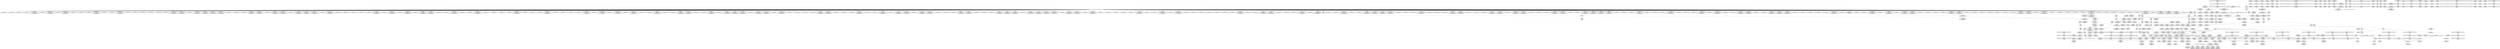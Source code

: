 digraph {
	CE0x53a7270 [shape=record,shape=Mrecord,label="{CE0x53a7270|i64_4|*Constant*}"]
	CE0x53c50c0 [shape=record,shape=Mrecord,label="{CE0x53c50c0|i64_2|*Constant*}"]
	CE0x53a3cd0 [shape=record,shape=Mrecord,label="{CE0x53a3cd0|_ret_%struct.task_struct.1015*_%tmp4,_!dbg_!27714|./arch/x86/include/asm/current.h,14|*SummSource*}"]
	CE0x53953e0 [shape=record,shape=Mrecord,label="{CE0x53953e0|864:_%struct.xfrm_sec_ctx*,_:_CRE_624,628_|*MultipleSource*|security/selinux/xfrm.c,394|Function::selinux_xfrm_state_delete&Arg::x::}"]
	CE0x53c5050 [shape=record,shape=Mrecord,label="{CE0x53c5050|selinux_xfrm_delete:_tmp4|security/selinux/xfrm.c,142|*SummSink*}"]
	CE0x538a990 [shape=record,shape=Mrecord,label="{CE0x538a990|selinux_xfrm_delete:_if.then|*SummSink*}"]
	CE0x5384970 [shape=record,shape=Mrecord,label="{CE0x5384970|selinux_xfrm_delete:_tmp6|security/selinux/xfrm.c,142}"]
	CE0x5390e40 [shape=record,shape=Mrecord,label="{CE0x5390e40|selinux_xfrm_delete:_tmp15|security/selinux/xfrm.c,142|*SummSink*}"]
	CE0x53d4730 [shape=record,shape=Mrecord,label="{CE0x53d4730|selinux_xfrm_delete:_tmp26|security/selinux/xfrm.c,145}"]
	CE0x5390dd0 [shape=record,shape=Mrecord,label="{CE0x5390dd0|selinux_xfrm_delete:_tmp15|security/selinux/xfrm.c,142|*SummSource*}"]
	CE0x53d20b0 [shape=record,shape=Mrecord,label="{CE0x53d20b0|i64*_getelementptr_inbounds_(_15_x_i64_,_15_x_i64_*___llvm_gcov_ctr25,_i64_0,_i64_12)|*Constant*|*SummSource*}"]
	CE0x539f9e0 [shape=record,shape=Mrecord,label="{CE0x539f9e0|selinux_xfrm_state_delete:_tmp3|*SummSource*}"]
	CE0x53db1e0 [shape=record,shape=Mrecord,label="{CE0x53db1e0|selinux_xfrm_delete:_tmp22|security/selinux/xfrm.c,144|*SummSource*}"]
	CE0x53b3ec0 [shape=record,shape=Mrecord,label="{CE0x53b3ec0|selinux_xfrm_delete:_land.lhs.true2|*SummSource*}"]
	CE0x5398b00 [shape=record,shape=Mrecord,label="{CE0x5398b00|selinux_xfrm_delete:_return|*SummSink*}"]
	CE0x53813e0 [shape=record,shape=Mrecord,label="{CE0x53813e0|864:_%struct.xfrm_sec_ctx*,_:_CRE_171,172_}"]
	CE0x53c6cd0 [shape=record,shape=Mrecord,label="{CE0x53c6cd0|i64*_getelementptr_inbounds_(_15_x_i64_,_15_x_i64_*___llvm_gcov_ctr25,_i64_0,_i64_9)|*Constant*}"]
	CE0x5383100 [shape=record,shape=Mrecord,label="{CE0x5383100|i32_0|*Constant*|*SummSink*}"]
	CE0x53aefb0 [shape=record,shape=Mrecord,label="{CE0x53aefb0|864:_%struct.xfrm_sec_ctx*,_:_CRE_816,824_|*MultipleSource*|security/selinux/xfrm.c,394|Function::selinux_xfrm_state_delete&Arg::x::}"]
	CE0x5381c40 [shape=record,shape=Mrecord,label="{CE0x5381c40|864:_%struct.xfrm_sec_ctx*,_:_CRE_440,448_|*MultipleSource*|security/selinux/xfrm.c,394|Function::selinux_xfrm_state_delete&Arg::x::}"]
	CE0x53a4920 [shape=record,shape=Mrecord,label="{CE0x53a4920|selinux_xfrm_delete:_tmp19|security/selinux/xfrm.c,142|*SummSink*}"]
	CE0x538a660 [shape=record,shape=Mrecord,label="{CE0x538a660|864:_%struct.xfrm_sec_ctx*,_:_CRE_174,175_}"]
	CE0x53a79a0 [shape=record,shape=Mrecord,label="{CE0x53a79a0|i64_4|*Constant*|*SummSink*}"]
	CE0x53ecfb0 [shape=record,shape=Mrecord,label="{CE0x53ecfb0|_ret_i32_%retval.0,_!dbg_!27728|security/selinux/avc.c,775|*SummSink*}"]
	CE0x53d1950 [shape=record,shape=Mrecord,label="{CE0x53d1950|selinux_xfrm_delete:_tmp25|security/selinux/xfrm.c,144}"]
	CE0x538aff0 [shape=record,shape=Mrecord,label="{CE0x538aff0|get_current227:_tmp|*SummSource*}"]
	CE0x53973e0 [shape=record,shape=Mrecord,label="{CE0x53973e0|864:_%struct.xfrm_sec_ctx*,_:_CRE_710,711_}"]
	CE0x53ab510 [shape=record,shape=Mrecord,label="{CE0x53ab510|selinux_xfrm_delete:_tmp16|security/selinux/xfrm.c,142|*SummSource*}"]
	CE0x53bc780 [shape=record,shape=Mrecord,label="{CE0x53bc780|864:_%struct.xfrm_sec_ctx*,_:_CRE_112,113_}"]
	CE0x539b040 [shape=record,shape=Mrecord,label="{CE0x539b040|864:_%struct.xfrm_sec_ctx*,_:_CRE_224,228_|*MultipleSource*|security/selinux/xfrm.c,394|Function::selinux_xfrm_state_delete&Arg::x::}"]
	CE0x537e080 [shape=record,shape=Mrecord,label="{CE0x537e080|selinux_xfrm_state_delete:_tmp1|*SummSink*}"]
	CE0x53d27a0 [shape=record,shape=Mrecord,label="{CE0x53d27a0|i64*_getelementptr_inbounds_(_15_x_i64_,_15_x_i64_*___llvm_gcov_ctr25,_i64_0,_i64_13)|*Constant*}"]
	CE0x53c9c70 [shape=record,shape=Mrecord,label="{CE0x53c9c70|4:_i32,_:_CR_8,12_|*MultipleSource*|security/selinux/xfrm.c,142|security/selinux/xfrm.c,142|security/selinux/xfrm.c,147}"]
	CE0x53a2010 [shape=record,shape=Mrecord,label="{CE0x53a2010|864:_%struct.xfrm_sec_ctx*,_:_CRE_268,269_|*MultipleSource*|security/selinux/xfrm.c,394|Function::selinux_xfrm_state_delete&Arg::x::}"]
	CE0x537e340 [shape=record,shape=Mrecord,label="{CE0x537e340|selinux_xfrm_state_delete:_bb|*SummSource*}"]
	CE0x539b910 [shape=record,shape=Mrecord,label="{CE0x539b910|864:_%struct.xfrm_sec_ctx*,_:_CRE_72,73_}"]
	CE0x5392fd0 [shape=record,shape=Mrecord,label="{CE0x5392fd0|i16_39|*Constant*|*SummSink*}"]
	CE0x53a9550 [shape=record,shape=Mrecord,label="{CE0x53a9550|selinux_xfrm_delete:_call|security/selinux/xfrm.c,142}"]
	CE0x539b850 [shape=record,shape=Mrecord,label="{CE0x539b850|864:_%struct.xfrm_sec_ctx*,_:_CRE_71,72_}"]
	CE0x538e5e0 [shape=record,shape=Mrecord,label="{CE0x538e5e0|864:_%struct.xfrm_sec_ctx*,_:_CRE_248,249_|*MultipleSource*|security/selinux/xfrm.c,394|Function::selinux_xfrm_state_delete&Arg::x::}"]
	CE0x53a55e0 [shape=record,shape=Mrecord,label="{CE0x53a55e0|864:_%struct.xfrm_sec_ctx*,_:_CRE_600,608_|*MultipleSource*|security/selinux/xfrm.c,394|Function::selinux_xfrm_state_delete&Arg::x::}"]
	CE0x53a4aa0 [shape=record,shape=Mrecord,label="{CE0x53a4aa0|864:_%struct.xfrm_sec_ctx*,_:_CRE_544,548_|*MultipleSource*|security/selinux/xfrm.c,394|Function::selinux_xfrm_state_delete&Arg::x::}"]
	CE0x53dc5b0 [shape=record,shape=Mrecord,label="{CE0x53dc5b0|selinux_xfrm_delete:_security|security/selinux/xfrm.c,142}"]
	CE0x53955d0 [shape=record,shape=Mrecord,label="{CE0x53955d0|864:_%struct.xfrm_sec_ctx*,_:_CRE_628,632_|*MultipleSource*|security/selinux/xfrm.c,394|Function::selinux_xfrm_state_delete&Arg::x::}"]
	CE0x53d5220 [shape=record,shape=Mrecord,label="{CE0x53d5220|GLOBAL:_get_current227|*Constant*}"]
	CE0x5390450 [shape=record,shape=Mrecord,label="{CE0x5390450|selinux_xfrm_delete:_tmp14|security/selinux/xfrm.c,142|*SummSink*}"]
	CE0x53e9440 [shape=record,shape=Mrecord,label="{CE0x53e9440|selinux_xfrm_delete:_tmp30|security/selinux/xfrm.c,147|*SummSource*}"]
	CE0x4c79fa0 [shape=record,shape=Mrecord,label="{CE0x4c79fa0|864:_%struct.xfrm_sec_ctx*,_:_CRE_92,93_}"]
	CE0x53a7f20 [shape=record,shape=Mrecord,label="{CE0x53a7f20|selinux_xfrm_delete:_tmp9|security/selinux/xfrm.c,142}"]
	CE0x675f6c0 [shape=record,shape=Mrecord,label="{CE0x675f6c0|864:_%struct.xfrm_sec_ctx*,_:_CRE_83,84_}"]
	CE0x53ee3b0 [shape=record,shape=Mrecord,label="{CE0x53ee3b0|selinux_xfrm_delete:_tmp33|security/selinux/xfrm.c,150}"]
	CE0x541a5b0 [shape=record,shape=Mrecord,label="{CE0x541a5b0|get_current227:_tmp1|*SummSource*}"]
	CE0x539cd00 [shape=record,shape=Mrecord,label="{CE0x539cd00|864:_%struct.xfrm_sec_ctx*,_:_CRE_142,143_}"]
	CE0x53821b0 [shape=record,shape=Mrecord,label="{CE0x53821b0|864:_%struct.xfrm_sec_ctx*,_:_CRE_456,460_|*MultipleSource*|security/selinux/xfrm.c,394|Function::selinux_xfrm_state_delete&Arg::x::}"]
	CE0x542a800 [shape=record,shape=Mrecord,label="{CE0x542a800|_call_void_mcount()_#3|*SummSource*}"]
	CE0x5388f00 [shape=record,shape=Mrecord,label="{CE0x5388f00|selinux_xfrm_state_delete:_tmp2}"]
	CE0x53c9a50 [shape=record,shape=Mrecord,label="{CE0x53c9a50|_call_void_lockdep_rcu_suspicious(i8*_getelementptr_inbounds_(_24_x_i8_,_24_x_i8_*_.str244,_i32_0,_i32_0),_i32_142,_i8*_getelementptr_inbounds_(_45_x_i8_,_45_x_i8_*_.str1245,_i32_0,_i32_0))_#10,_!dbg_!27729|security/selinux/xfrm.c,142}"]
	CE0x53811a0 [shape=record,shape=Mrecord,label="{CE0x53811a0|864:_%struct.xfrm_sec_ctx*,_:_CRE_179,180_}"]
	CE0x540aaf0 [shape=record,shape=Mrecord,label="{CE0x540aaf0|get_current227:_tmp3|*SummSink*}"]
	CE0x538fd10 [shape=record,shape=Mrecord,label="{CE0x538fd10|selinux_xfrm_delete:_tmp29|security/selinux/xfrm.c,147|*SummSource*}"]
	CE0x5378b30 [shape=record,shape=Mrecord,label="{CE0x5378b30|864:_%struct.xfrm_sec_ctx*,_:_CRE_99,100_}"]
	CE0x5398790 [shape=record,shape=Mrecord,label="{CE0x5398790|864:_%struct.xfrm_sec_ctx*,_:_CRE_150,151_}"]
	CE0x538cfb0 [shape=record,shape=Mrecord,label="{CE0x538cfb0|864:_%struct.xfrm_sec_ctx*,_:_CRE_352,360_|*MultipleSource*|security/selinux/xfrm.c,394|Function::selinux_xfrm_state_delete&Arg::x::}"]
	CE0x5381210 [shape=record,shape=Mrecord,label="{CE0x5381210|864:_%struct.xfrm_sec_ctx*,_:_CRE_169,170_}"]
	CE0x5378a70 [shape=record,shape=Mrecord,label="{CE0x5378a70|864:_%struct.xfrm_sec_ctx*,_:_CRE_98,99_}"]
	CE0x539ea10 [shape=record,shape=Mrecord,label="{CE0x539ea10|864:_%struct.xfrm_sec_ctx*,_:_CRE_280,281_}"]
	CE0x53c29e0 [shape=record,shape=Mrecord,label="{CE0x53c29e0|GLOBAL:___llvm_gcov_ctr25|Global_var:__llvm_gcov_ctr25|*SummSink*}"]
	CE0x53c6d40 [shape=record,shape=Mrecord,label="{CE0x53c6d40|i64*_getelementptr_inbounds_(_15_x_i64_,_15_x_i64_*___llvm_gcov_ctr25,_i64_0,_i64_9)|*Constant*|*SummSource*}"]
	CE0x5383cb0 [shape=record,shape=Mrecord,label="{CE0x5383cb0|864:_%struct.xfrm_sec_ctx*,_:_CRE_24,32_|*MultipleSource*|security/selinux/xfrm.c,394|Function::selinux_xfrm_state_delete&Arg::x::}"]
	CE0x538bae0 [shape=record,shape=Mrecord,label="{CE0x538bae0|864:_%struct.xfrm_sec_ctx*,_:_CRE_145,146_}"]
	CE0x53d4010 [shape=record,shape=Mrecord,label="{CE0x53d4010|i32_1|*Constant*|*SummSource*}"]
	CE0x5382a00 [shape=record,shape=Mrecord,label="{CE0x5382a00|864:_%struct.xfrm_sec_ctx*,_:_CRE_520,528_|*MultipleSource*|security/selinux/xfrm.c,394|Function::selinux_xfrm_state_delete&Arg::x::}"]
	CE0x53d4b20 [shape=record,shape=Mrecord,label="{CE0x53d4b20|selinux_xfrm_delete:_tmp27|security/selinux/xfrm.c,145|*SummSink*}"]
	CE0x53e9f70 [shape=record,shape=Mrecord,label="{CE0x53e9f70|i32_3|*Constant*|*SummSink*}"]
	CE0x53bd990 [shape=record,shape=Mrecord,label="{CE0x53bd990|864:_%struct.xfrm_sec_ctx*,_:_CRE_105,106_}"]
	CE0x53ecd60 [shape=record,shape=Mrecord,label="{CE0x53ecd60|selinux_xfrm_delete:_retval.0}"]
	CE0x72ff9d0 [shape=record,shape=Mrecord,label="{CE0x72ff9d0|864:_%struct.xfrm_sec_ctx*,_:_CRE_88,89_}"]
	CE0x5388b70 [shape=record,shape=Mrecord,label="{CE0x5388b70|selinux_xfrm_delete:_if.then6|*SummSource*}"]
	CE0x5397fe0 [shape=record,shape=Mrecord,label="{CE0x5397fe0|864:_%struct.xfrm_sec_ctx*,_:_CRE_752,768_|*MultipleSource*|security/selinux/xfrm.c,394|Function::selinux_xfrm_state_delete&Arg::x::}"]
	CE0x539a040 [shape=record,shape=Mrecord,label="{CE0x539a040|selinux_xfrm_delete:_tmp|*SummSink*}"]
	CE0x538b960 [shape=record,shape=Mrecord,label="{CE0x538b960|i64*_getelementptr_inbounds_(_2_x_i64_,_2_x_i64_*___llvm_gcov_ctr21,_i64_0,_i64_1)|*Constant*|*SummSink*}"]
	CE0x53c7cf0 [shape=record,shape=Mrecord,label="{CE0x53c7cf0|selinux_xfrm_delete:_tmp18|security/selinux/xfrm.c,142|*SummSink*}"]
	CE0x53e98e0 [shape=record,shape=Mrecord,label="{CE0x53e98e0|avc_has_perm:_entry|*SummSource*}"]
	CE0x5391960 [shape=record,shape=Mrecord,label="{CE0x5391960|864:_%struct.xfrm_sec_ctx*,_:_CRE_198,200_|*MultipleSource*|security/selinux/xfrm.c,394|Function::selinux_xfrm_state_delete&Arg::x::}"]
	CE0x53adef0 [shape=record,shape=Mrecord,label="{CE0x53adef0|selinux_xfrm_delete:_tmp4|security/selinux/xfrm.c,142}"]
	CE0x53972a0 [shape=record,shape=Mrecord,label="{CE0x53972a0|864:_%struct.xfrm_sec_ctx*,_:_CRE_709,710_}"]
	CE0x53c7610 [shape=record,shape=Mrecord,label="{CE0x53c7610|selinux_xfrm_delete:_tmp17|security/selinux/xfrm.c,142}"]
	CE0x53800e0 [shape=record,shape=Mrecord,label="{CE0x53800e0|selinux_xfrm_state_delete:_x|Function::selinux_xfrm_state_delete&Arg::x::|*SummSource*}"]
	CE0x53b1d20 [shape=record,shape=Mrecord,label="{CE0x53b1d20|i64*_getelementptr_inbounds_(_15_x_i64_,_15_x_i64_*___llvm_gcov_ctr25,_i64_0,_i64_1)|*Constant*}"]
	CE0x53a3820 [shape=record,shape=Mrecord,label="{CE0x53a3820|selinux_xfrm_delete:_tmp15|security/selinux/xfrm.c,142}"]
	CE0x54104d0 [shape=record,shape=Mrecord,label="{CE0x54104d0|i64*_getelementptr_inbounds_(_2_x_i64_,_2_x_i64_*___llvm_gcov_ctr21,_i64_0,_i64_0)|*Constant*}"]
	CE0x53a67f0 [shape=record,shape=Mrecord,label="{CE0x53a67f0|_call_void_mcount()_#3|*SummSource*}"]
	CE0x53989d0 [shape=record,shape=Mrecord,label="{CE0x53989d0|864:_%struct.xfrm_sec_ctx*,_:_CRE_78,79_}"]
	CE0x53896a0 [shape=record,shape=Mrecord,label="{CE0x53896a0|864:_%struct.xfrm_sec_ctx*,_:_CRE_496,504_|*MultipleSource*|security/selinux/xfrm.c,394|Function::selinux_xfrm_state_delete&Arg::x::}"]
	CE0x539ef10 [shape=record,shape=Mrecord,label="{CE0x539ef10|i64*_getelementptr_inbounds_(_15_x_i64_,_15_x_i64_*___llvm_gcov_ctr25,_i64_0,_i64_1)|*Constant*|*SummSink*}"]
	CE0x538cdc0 [shape=record,shape=Mrecord,label="{CE0x538cdc0|864:_%struct.xfrm_sec_ctx*,_:_CRE_344,352_|*MultipleSource*|security/selinux/xfrm.c,394|Function::selinux_xfrm_state_delete&Arg::x::}"]
	CE0x539b1d0 [shape=record,shape=Mrecord,label="{CE0x539b1d0|864:_%struct.xfrm_sec_ctx*,_:_CRE_228,232_|*MultipleSource*|security/selinux/xfrm.c,394|Function::selinux_xfrm_state_delete&Arg::x::}"]
	CE0x538be80 [shape=record,shape=Mrecord,label="{CE0x538be80|selinux_xfrm_state_delete:_security|security/selinux/xfrm.c,394|*SummSink*}"]
	CE0x538a1a0 [shape=record,shape=Mrecord,label="{CE0x538a1a0|selinux_xfrm_delete:_tmp2}"]
	CE0x54051b0 [shape=record,shape=Mrecord,label="{CE0x54051b0|get_current227:_tmp1|*SummSink*}"]
	CE0x5396be0 [shape=record,shape=Mrecord,label="{CE0x5396be0|864:_%struct.xfrm_sec_ctx*,_:_CRE_702,703_}"]
	CE0x53b04b0 [shape=record,shape=Mrecord,label="{CE0x53b04b0|selinux_xfrm_delete:_tmp28|security/selinux/xfrm.c,147}"]
	CE0x5399420 [shape=record,shape=Mrecord,label="{CE0x5399420|_call_void_mcount()_#3}"]
	CE0x53bdaa0 [shape=record,shape=Mrecord,label="{CE0x53bdaa0|864:_%struct.xfrm_sec_ctx*,_:_CRE_106,107_}"]
	CE0x53a8380 [shape=record,shape=Mrecord,label="{CE0x53a8380|selinux_xfrm_delete:_tmp11|security/selinux/xfrm.c,142}"]
	CE0x53a60f0 [shape=record,shape=Mrecord,label="{CE0x53a60f0|864:_%struct.xfrm_sec_ctx*,_:_CRE_21,22_}"]
	CE0x53c2ba0 [shape=record,shape=Mrecord,label="{CE0x53c2ba0|GLOBAL:___llvm_gcov_ctr25|Global_var:__llvm_gcov_ctr25}"]
	CE0x5384ed0 [shape=record,shape=Mrecord,label="{CE0x5384ed0|864:_%struct.xfrm_sec_ctx*,_:_CRE_129,130_}"]
	CE0x53b80c0 [shape=record,shape=Mrecord,label="{CE0x53b80c0|864:_%struct.xfrm_sec_ctx*,_:_CRE_119,120_}"]
	CE0x53c9090 [shape=record,shape=Mrecord,label="{CE0x53c9090|GLOBAL:_lockdep_rcu_suspicious|*Constant*|*SummSink*}"]
	CE0x53d5500 [shape=record,shape=Mrecord,label="{CE0x53d5500|GLOBAL:_get_current227|*Constant*|*SummSource*}"]
	CE0x537c5a0 [shape=record,shape=Mrecord,label="{CE0x537c5a0|864:_%struct.xfrm_sec_ctx*,_:_CRE_56,60_|*MultipleSource*|security/selinux/xfrm.c,394|Function::selinux_xfrm_state_delete&Arg::x::}"]
	CE0x53931a0 [shape=record,shape=Mrecord,label="{CE0x53931a0|avc_has_perm:_tclass|Function::avc_has_perm&Arg::tclass::|*SummSource*}"]
	CE0x5388250 [shape=record,shape=Mrecord,label="{CE0x5388250|864:_%struct.xfrm_sec_ctx*,_:_CRE_80,81_}"]
	CE0x53ddbf0 [shape=record,shape=Mrecord,label="{CE0x53ddbf0|selinux_xfrm_delete:_tmp21|security/selinux/xfrm.c,142}"]
	CE0x53aacf0 [shape=record,shape=Mrecord,label="{CE0x53aacf0|avc_has_perm:_requested|Function::avc_has_perm&Arg::requested::}"]
	CE0x5399b00 [shape=record,shape=Mrecord,label="{CE0x5399b00|864:_%struct.xfrm_sec_ctx*,_:_CRE_22,23_}"]
	CE0x53a0aa0 [shape=record,shape=Mrecord,label="{CE0x53a0aa0|864:_%struct.xfrm_sec_ctx*,_:_CRE_188,189_}"]
	CE0x53af390 [shape=record,shape=Mrecord,label="{CE0x53af390|864:_%struct.xfrm_sec_ctx*,_:_CRE_832,840_|*MultipleSource*|security/selinux/xfrm.c,394|Function::selinux_xfrm_state_delete&Arg::x::}"]
	CE0x53838a0 [shape=record,shape=Mrecord,label="{CE0x53838a0|864:_%struct.xfrm_sec_ctx*,_:_CRE_177,178_}"]
	CE0x53d79b0 [shape=record,shape=Mrecord,label="{CE0x53d79b0|selinux_xfrm_delete:_tmp19|security/selinux/xfrm.c,142}"]
	CE0x53af1a0 [shape=record,shape=Mrecord,label="{CE0x53af1a0|864:_%struct.xfrm_sec_ctx*,_:_CRE_824,832_|*MultipleSource*|security/selinux/xfrm.c,394|Function::selinux_xfrm_state_delete&Arg::x::}"]
	CE0x5394770 [shape=record,shape=Mrecord,label="{CE0x5394770|i32_4|*Constant*|*SummSink*}"]
	CE0x5380660 [shape=record,shape=Mrecord,label="{CE0x5380660|selinux_xfrm_state_delete:_tmp|*SummSource*}"]
	CE0x5397520 [shape=record,shape=Mrecord,label="{CE0x5397520|864:_%struct.xfrm_sec_ctx*,_:_CRE_711,712_}"]
	CE0x5396360 [shape=record,shape=Mrecord,label="{CE0x5396360|864:_%struct.xfrm_sec_ctx*,_:_CRE_680,688_|*MultipleSource*|security/selinux/xfrm.c,394|Function::selinux_xfrm_state_delete&Arg::x::}"]
	CE0x53c9ce0 [shape=record,shape=Mrecord,label="{CE0x53c9ce0|4:_i32,_:_CR_0,4_|*MultipleSource*|security/selinux/xfrm.c,142|security/selinux/xfrm.c,142|security/selinux/xfrm.c,147}"]
	CE0x53ec640 [shape=record,shape=Mrecord,label="{CE0x53ec640|avc_has_perm:_ssid|Function::avc_has_perm&Arg::ssid::}"]
	CE0x53ec240 [shape=record,shape=Mrecord,label="{CE0x53ec240|avc_has_perm:_entry|*SummSink*}"]
	CE0x53ede80 [shape=record,shape=Mrecord,label="{CE0x53ede80|selinux_xfrm_delete:_tmp32|security/selinux/xfrm.c,150|*SummSink*}"]
	CE0x538e7b0 [shape=record,shape=Mrecord,label="{CE0x538e7b0|864:_%struct.xfrm_sec_ctx*,_:_CRE_249,250_|*MultipleSource*|security/selinux/xfrm.c,394|Function::selinux_xfrm_state_delete&Arg::x::}"]
	CE0x539cb60 [shape=record,shape=Mrecord,label="{CE0x539cb60|864:_%struct.xfrm_sec_ctx*,_:_CRE_138,139_}"]
	CE0x5379280 [shape=record,shape=Mrecord,label="{CE0x5379280|i32_40|*Constant*|*SummSink*}"]
	CE0x53a6f00 [shape=record,shape=Mrecord,label="{CE0x53a6f00|selinux_xfrm_delete:_bb}"]
	CE0x53eb3a0 [shape=record,shape=Mrecord,label="{CE0x53eb3a0|selinux_xfrm_delete:_tmp31|*LoadInst*|security/selinux/xfrm.c,147|*SummSink*}"]
	CE0x53c55c0 [shape=record,shape=Mrecord,label="{CE0x53c55c0|%struct.task_struct.1015*_(%struct.task_struct.1015**)*_asm_movq_%gs:$_1:P_,$0_,_r,im,_dirflag_,_fpsr_,_flags_|*SummSource*}"]
	CE0x53ba420 [shape=record,shape=Mrecord,label="{CE0x53ba420|864:_%struct.xfrm_sec_ctx*,_:_CRE_113,114_}"]
	CE0x53b3de0 [shape=record,shape=Mrecord,label="{CE0x53b3de0|selinux_xfrm_delete:_do.body|*SummSink*}"]
	CE0x4c7d150 [shape=record,shape=Mrecord,label="{CE0x4c7d150|864:_%struct.xfrm_sec_ctx*,_:_CRE_96,97_}"]
	CE0x53ebce0 [shape=record,shape=Mrecord,label="{CE0x53ebce0|selinux_xfrm_delete:_call8|security/selinux/xfrm.c,147|*SummSink*}"]
	"CONST[source:0(mediator),value:2(dynamic)][purpose:{subject}]"
	CE0x538a280 [shape=record,shape=Mrecord,label="{CE0x538a280|selinux_xfrm_delete:_tmp2|*SummSink*}"]
	CE0x53d4540 [shape=record,shape=Mrecord,label="{CE0x53d4540|selinux_xfrm_delete:_sid|security/selinux/xfrm.c,147}"]
	CE0x538a5a0 [shape=record,shape=Mrecord,label="{CE0x538a5a0|864:_%struct.xfrm_sec_ctx*,_:_CRE_173,174_}"]
	CE0x53a40d0 [shape=record,shape=Mrecord,label="{CE0x53a40d0|i32_78|*Constant*|*SummSource*}"]
	CE0x53a73f0 [shape=record,shape=Mrecord,label="{CE0x53a73f0|selinux_xfrm_delete:_tobool1|security/selinux/xfrm.c,142|*SummSink*}"]
	CE0x53826e0 [shape=record,shape=Mrecord,label="{CE0x53826e0|864:_%struct.xfrm_sec_ctx*,_:_CRE_504,512_|*MultipleSource*|security/selinux/xfrm.c,394|Function::selinux_xfrm_state_delete&Arg::x::}"]
	CE0x5382d80 [shape=record,shape=Mrecord,label="{CE0x5382d80|864:_%struct.xfrm_sec_ctx*,_:_CRE_536,544_|*MultipleSource*|security/selinux/xfrm.c,394|Function::selinux_xfrm_state_delete&Arg::x::}"]
	CE0x539cd70 [shape=record,shape=Mrecord,label="{CE0x539cd70|864:_%struct.xfrm_sec_ctx*,_:_CRE_147,148_}"]
	CE0x5389870 [shape=record,shape=Mrecord,label="{CE0x5389870|864:_%struct.xfrm_sec_ctx*,_:_CRE_135,136_}"]
	CE0x539c2b0 [shape=record,shape=Mrecord,label="{CE0x539c2b0|864:_%struct.xfrm_sec_ctx*,_:_CRE_70,71_}"]
	CE0x5381000 [shape=record,shape=Mrecord,label="{CE0x5381000|864:_%struct.xfrm_sec_ctx*,_:_CRE_15,16_}"]
	CE0x53da980 [shape=record,shape=Mrecord,label="{CE0x53da980|selinux_xfrm_delete:_tmp20|security/selinux/xfrm.c,142|*SummSink*}"]
	CE0x53de240 [shape=record,shape=Mrecord,label="{CE0x53de240|%struct.xfrm_sec_ctx*_null|*Constant*|*SummSink*}"]
	CE0x53dc2e0 [shape=record,shape=Mrecord,label="{CE0x53dc2e0|i32_22|*Constant*|*SummSink*}"]
	CE0x542a910 [shape=record,shape=Mrecord,label="{CE0x542a910|_call_void_mcount()_#3|*SummSink*}"]
	CE0x53aff30 [shape=record,shape=Mrecord,label="{CE0x53aff30|selinux_xfrm_state_delete:_tmp4|*LoadInst*|security/selinux/xfrm.c,394|*SummSource*}"]
	CE0x537ee60 [shape=record,shape=Mrecord,label="{CE0x537ee60|i32_0|*Constant*|*SummSource*}"]
	CE0x53bb680 [shape=record,shape=Mrecord,label="{CE0x53bb680|864:_%struct.xfrm_sec_ctx*,_:_CRE_111,112_}"]
	CE0x5384bf0 [shape=record,shape=Mrecord,label="{CE0x5384bf0|selinux_xfrm_delete:_tmp6|security/selinux/xfrm.c,142|*SummSink*}"]
	CE0x53d4e60 [shape=record,shape=Mrecord,label="{CE0x53d4e60|selinux_xfrm_delete:_tmp27|security/selinux/xfrm.c,145}"]
	CE0x539cde0 [shape=record,shape=Mrecord,label="{CE0x539cde0|864:_%struct.xfrm_sec_ctx*,_:_CRE_143,144_}"]
	CE0x72ff910 [shape=record,shape=Mrecord,label="{CE0x72ff910|864:_%struct.xfrm_sec_ctx*,_:_CRE_87,88_}"]
	CE0x5393240 [shape=record,shape=Mrecord,label="{CE0x5393240|avc_has_perm:_tclass|Function::avc_has_perm&Arg::tclass::|*SummSink*}"]
	CE0x53d2730 [shape=record,shape=Mrecord,label="{CE0x53d2730|i64*_getelementptr_inbounds_(_15_x_i64_,_15_x_i64_*___llvm_gcov_ctr25,_i64_0,_i64_13)|*Constant*|*SummSink*}"]
	CE0x5390800 [shape=record,shape=Mrecord,label="{CE0x5390800|i1_true|*Constant*|*SummSource*}"]
	CE0x53a58d0 [shape=record,shape=Mrecord,label="{CE0x53a58d0|864:_%struct.xfrm_sec_ctx*,_:_CRE_616,624_|*MultipleSource*|security/selinux/xfrm.c,394|Function::selinux_xfrm_state_delete&Arg::x::}"]
	CE0x53e97e0 [shape=record,shape=Mrecord,label="{CE0x53e97e0|i32_3|*Constant*}"]
	CE0x5397a20 [shape=record,shape=Mrecord,label="{CE0x5397a20|864:_%struct.xfrm_sec_ctx*,_:_CRE_728,736_|*MultipleSource*|security/selinux/xfrm.c,394|Function::selinux_xfrm_state_delete&Arg::x::}"]
	CE0x53b1930 [shape=record,shape=Mrecord,label="{CE0x53b1930|GLOBAL:_selinux_xfrm_delete.__warned|Global_var:selinux_xfrm_delete.__warned|*SummSink*}"]
	CE0x53c8280 [shape=record,shape=Mrecord,label="{CE0x53c8280|selinux_xfrm_delete:_call4|security/selinux/xfrm.c,142|*SummSink*}"]
	CE0x53ba4e0 [shape=record,shape=Mrecord,label="{CE0x53ba4e0|864:_%struct.xfrm_sec_ctx*,_:_CRE_114,115_}"]
	CE0x53ce0f0 [shape=record,shape=Mrecord,label="{CE0x53ce0f0|get_current227:_tmp1}"]
	CE0x5391b20 [shape=record,shape=Mrecord,label="{CE0x5391b20|864:_%struct.xfrm_sec_ctx*,_:_CRE_200,202_|*MultipleSource*|security/selinux/xfrm.c,394|Function::selinux_xfrm_state_delete&Arg::x::}"]
	CE0x539cc40 [shape=record,shape=Mrecord,label="{CE0x539cc40|864:_%struct.xfrm_sec_ctx*,_:_CRE_141,142_}"]
	CE0x53a8500 [shape=record,shape=Mrecord,label="{CE0x53a8500|selinux_xfrm_delete:_tmp10|security/selinux/xfrm.c,142|*SummSink*}"]
	CE0x53925b0 [shape=record,shape=Mrecord,label="{CE0x53925b0|864:_%struct.xfrm_sec_ctx*,_:_CRE_136,137_}"]
	CE0x539ebc0 [shape=record,shape=Mrecord,label="{CE0x539ebc0|864:_%struct.xfrm_sec_ctx*,_:_CRE_282,283_}"]
	CE0x53b8000 [shape=record,shape=Mrecord,label="{CE0x53b8000|864:_%struct.xfrm_sec_ctx*,_:_CRE_118,119_}"]
	CE0x5383ab0 [shape=record,shape=Mrecord,label="{CE0x5383ab0|864:_%struct.xfrm_sec_ctx*,_:_CRE_181,182_}"]
	CE0x5391440 [shape=record,shape=Mrecord,label="{CE0x5391440|864:_%struct.xfrm_sec_ctx*,_:_CRE_32,40_|*MultipleSource*|security/selinux/xfrm.c,394|Function::selinux_xfrm_state_delete&Arg::x::}"]
	CE0x53a8e30 [shape=record,shape=Mrecord,label="{CE0x53a8e30|selinux_xfrm_delete:_tmp12|security/selinux/xfrm.c,142}"]
	CE0x53a23e0 [shape=record,shape=Mrecord,label="{CE0x53a23e0|selinux_xfrm_state_delete:_tmp3}"]
	CE0x5392d30 [shape=record,shape=Mrecord,label="{CE0x5392d30|i16_39|*Constant*}"]
	CE0x53c9210 [shape=record,shape=Mrecord,label="{CE0x53c9210|i32_142|*Constant*|*SummSink*}"]
	CE0x53bfec0 [shape=record,shape=Mrecord,label="{CE0x53bfec0|864:_%struct.xfrm_sec_ctx*,_:_CRE_101,102_}"]
	CE0x53b1820 [shape=record,shape=Mrecord,label="{CE0x53b1820|GLOBAL:_selinux_xfrm_delete.__warned|Global_var:selinux_xfrm_delete.__warned|*SummSource*}"]
	CE0x53d5930 [shape=record,shape=Mrecord,label="{CE0x53d5930|_ret_%struct.task_struct.1015*_%tmp4,_!dbg_!27714|./arch/x86/include/asm/current.h,14|*SummSink*}"]
	CE0x5398910 [shape=record,shape=Mrecord,label="{CE0x5398910|864:_%struct.xfrm_sec_ctx*,_:_CRE_77,78_}"]
	CE0x53aa6f0 [shape=record,shape=Mrecord,label="{CE0x53aa6f0|i64*_getelementptr_inbounds_(_15_x_i64_,_15_x_i64_*___llvm_gcov_ctr25,_i64_0,_i64_6)|*Constant*}"]
	CE0x53c3e30 [shape=record,shape=Mrecord,label="{CE0x53c3e30|selinux_xfrm_delete:_tmp1|*SummSink*}"]
	CE0x5387050 [shape=record,shape=Mrecord,label="{CE0x5387050|864:_%struct.xfrm_sec_ctx*,_:_CRE_125,126_}"]
	CE0x5388dc0 [shape=record,shape=Mrecord,label="{CE0x5388dc0|864:_%struct.xfrm_sec_ctx*,_:_CRE_17,18_}"]
	CE0x53a0b60 [shape=record,shape=Mrecord,label="{CE0x53a0b60|864:_%struct.xfrm_sec_ctx*,_:_CRE_189,190_}"]
	CE0x53ede10 [shape=record,shape=Mrecord,label="{CE0x53ede10|selinux_xfrm_delete:_tmp32|security/selinux/xfrm.c,150|*SummSource*}"]
	CE0x5380ea0 [shape=record,shape=Mrecord,label="{CE0x5380ea0|selinux_xfrm_state_delete:_bb|*SummSink*}"]
	CE0x5387160 [shape=record,shape=Mrecord,label="{CE0x5387160|864:_%struct.xfrm_sec_ctx*,_:_CRE_126,127_}"]
	CE0x53892c0 [shape=record,shape=Mrecord,label="{CE0x53892c0|864:_%struct.xfrm_sec_ctx*,_:_CRE_484,488_|*MultipleSource*|security/selinux/xfrm.c,394|Function::selinux_xfrm_state_delete&Arg::x::}"]
	CE0x53ac480 [shape=record,shape=Mrecord,label="{CE0x53ac480|_call_void_lockdep_rcu_suspicious(i8*_getelementptr_inbounds_(_24_x_i8_,_24_x_i8_*_.str244,_i32_0,_i32_0),_i32_142,_i8*_getelementptr_inbounds_(_45_x_i8_,_45_x_i8_*_.str1245,_i32_0,_i32_0))_#10,_!dbg_!27729|security/selinux/xfrm.c,142|*SummSource*}"]
	CE0x538de20 [shape=record,shape=Mrecord,label="{CE0x538de20|864:_%struct.xfrm_sec_ctx*,_:_CRE_19,20_}"]
	CE0x5397660 [shape=record,shape=Mrecord,label="{CE0x5397660|selinux_xfrm_state_delete:_tmp4|*LoadInst*|security/selinux/xfrm.c,394}"]
	CE0x53a2200 [shape=record,shape=Mrecord,label="{CE0x53a2200|864:_%struct.xfrm_sec_ctx*,_:_CRE_269,270_|*MultipleSource*|security/selinux/xfrm.c,394|Function::selinux_xfrm_state_delete&Arg::x::}"]
	CE0x53af960 [shape=record,shape=Mrecord,label="{CE0x53af960|864:_%struct.xfrm_sec_ctx*,_:_CRE_856,864_|*MultipleSource*|security/selinux/xfrm.c,394|Function::selinux_xfrm_state_delete&Arg::x::}"]
	CE0x53addf0 [shape=record,shape=Mrecord,label="{CE0x53addf0|i64_0|*Constant*}"]
	CE0x5438690 [shape=record,shape=Mrecord,label="{CE0x5438690|%struct.task_struct.1015*_(%struct.task_struct.1015**)*_asm_movq_%gs:$_1:P_,$0_,_r,im,_dirflag_,_fpsr_,_flags_|*SummSink*}"]
	CE0x539b520 [shape=record,shape=Mrecord,label="{CE0x539b520|selinux_xfrm_state_delete:_tmp1}"]
	CE0x53db0c0 [shape=record,shape=Mrecord,label="{CE0x53db0c0|selinux_xfrm_delete:_tmp22|security/selinux/xfrm.c,144}"]
	CE0x5385c80 [shape=record,shape=Mrecord,label="{CE0x5385c80|864:_%struct.xfrm_sec_ctx*,_:_CRE_416,424_|*MultipleSource*|security/selinux/xfrm.c,394|Function::selinux_xfrm_state_delete&Arg::x::}"]
	CE0x538dc50 [shape=record,shape=Mrecord,label="{CE0x538dc50|selinux_xfrm_delete:_if.end7}"]
	CE0x53b9150 [shape=record,shape=Mrecord,label="{CE0x53b9150|864:_%struct.xfrm_sec_ctx*,_:_CRE_115,116_}"]
	CE0x53b0590 [shape=record,shape=Mrecord,label="{CE0x53b0590|selinux_xfrm_delete:_tmp28|security/selinux/xfrm.c,147|*SummSink*}"]
	CE0x53a6000 [shape=record,shape=Mrecord,label="{CE0x53a6000|selinux_xfrm_delete:_if.then}"]
	CE0x5413d00 [shape=record,shape=Mrecord,label="{CE0x5413d00|COLLAPSED:_GCMRE___llvm_gcov_ctr21_internal_global_2_x_i64_zeroinitializer:_elem_0:default:}"]
	CE0x5399bc0 [shape=record,shape=Mrecord,label="{CE0x5399bc0|864:_%struct.xfrm_sec_ctx*,_:_CRE_23,24_}"]
	CE0x53d4810 [shape=record,shape=Mrecord,label="{CE0x53d4810|selinux_xfrm_delete:_tmp26|security/selinux/xfrm.c,145|*SummSink*}"]
	CE0x53d9e20 [shape=record,shape=Mrecord,label="{CE0x53d9e20|128:_i8*,_:_CR_128,136_|*MultipleSource*|security/selinux/xfrm.c,142|security/selinux/xfrm.c,142}"]
	CE0x53a45e0 [shape=record,shape=Mrecord,label="{CE0x53a45e0|selinux_xfrm_delete:_cred|security/selinux/xfrm.c,142|*SummSource*}"]
	CE0x53e95a0 [shape=record,shape=Mrecord,label="{CE0x53e95a0|avc_has_perm:_entry}"]
	CE0x6a3a820 [shape=record,shape=Mrecord,label="{CE0x6a3a820|864:_%struct.xfrm_sec_ctx*,_:_CRE_84,85_}"]
	CE0x5405a40 [shape=record,shape=Mrecord,label="{CE0x5405a40|get_current227:_tmp2}"]
	CE0x539ba80 [shape=record,shape=Mrecord,label="{CE0x539ba80|864:_%struct.xfrm_sec_ctx*,_:_CRE_283,284_}"]
	CE0x5399110 [shape=record,shape=Mrecord,label="{CE0x5399110|_call_void_mcount()_#3|*SummSource*}"]
	CE0x539c740 [shape=record,shape=Mrecord,label="{CE0x539c740|864:_%struct.xfrm_sec_ctx*,_:_CRE_131,132_}"]
	CE0x53a2800 [shape=record,shape=Mrecord,label="{CE0x53a2800|864:_%struct.xfrm_sec_ctx*,_:_CRE_272,273_|*MultipleSource*|security/selinux/xfrm.c,394|Function::selinux_xfrm_state_delete&Arg::x::}"]
	CE0x539e820 [shape=record,shape=Mrecord,label="{CE0x539e820|864:_%struct.xfrm_sec_ctx*,_:_CRE_281,282_}"]
	CE0x5382870 [shape=record,shape=Mrecord,label="{CE0x5382870|864:_%struct.xfrm_sec_ctx*,_:_CRE_512,520_|*MultipleSource*|security/selinux/xfrm.c,394|Function::selinux_xfrm_state_delete&Arg::x::}"]
	CE0x539fdd0 [shape=record,shape=Mrecord,label="{CE0x539fdd0|864:_%struct.xfrm_sec_ctx*,_:_CRE_67,68_}"]
	CE0x53aa380 [shape=record,shape=Mrecord,label="{CE0x53aa380|selinux_xfrm_delete:_tmp12|security/selinux/xfrm.c,142|*SummSink*}"]
	CE0x5388570 [shape=record,shape=Mrecord,label="{CE0x5388570|864:_%struct.xfrm_sec_ctx*,_:_CRE_208,212_|*MultipleSource*|security/selinux/xfrm.c,394|Function::selinux_xfrm_state_delete&Arg::x::}"]
	CE0x538a4e0 [shape=record,shape=Mrecord,label="{CE0x538a4e0|864:_%struct.xfrm_sec_ctx*,_:_CRE_172,173_}"]
	CE0x539a3f0 [shape=record,shape=Mrecord,label="{CE0x539a3f0|864:_%struct.xfrm_sec_ctx*,_:_CRE_76,77_}"]
	CE0x5398610 [shape=record,shape=Mrecord,label="{CE0x5398610|864:_%struct.xfrm_sec_ctx*,_:_CRE_148,149_}"]
	CE0x53cb1f0 [shape=record,shape=Mrecord,label="{CE0x53cb1f0|selinux_xfrm_delete:_tmp8|security/selinux/xfrm.c,142|*SummSource*}"]
	CE0x53aac50 [shape=record,shape=Mrecord,label="{CE0x53aac50|%struct.common_audit_data.1017*_null|*Constant*}"]
	CE0x5381dd0 [shape=record,shape=Mrecord,label="{CE0x5381dd0|864:_%struct.xfrm_sec_ctx*,_:_CRE_448,452_|*MultipleSource*|security/selinux/xfrm.c,394|Function::selinux_xfrm_state_delete&Arg::x::}"]
	CE0x53c79f0 [shape=record,shape=Mrecord,label="{CE0x53c79f0|selinux_xfrm_delete:_tmp18|security/selinux/xfrm.c,142}"]
	CE0x53eb1e0 [shape=record,shape=Mrecord,label="{CE0x53eb1e0|selinux_xfrm_delete:_tmp31|*LoadInst*|security/selinux/xfrm.c,147|*SummSource*}"]
	CE0x53e9280 [shape=record,shape=Mrecord,label="{CE0x53e9280|4:_i32,_:_CR_20,24_|*MultipleSource*|security/selinux/xfrm.c,142|security/selinux/xfrm.c,142|security/selinux/xfrm.c,147}"]
	CE0x53b9260 [shape=record,shape=Mrecord,label="{CE0x53b9260|864:_%struct.xfrm_sec_ctx*,_:_CRE_116,117_}"]
	CE0x53a4430 [shape=record,shape=Mrecord,label="{CE0x53a4430|COLLAPSED:_GCMRE_current_task_external_global_%struct.task_struct*:_elem_0::|security/selinux/xfrm.c,142}"]
	CE0x538d660 [shape=record,shape=Mrecord,label="{CE0x538d660|selinux_xfrm_delete:_return}"]
	CE0x5386610 [shape=record,shape=Mrecord,label="{CE0x5386610|864:_%struct.xfrm_sec_ctx*,_:_CRE_290,291_}"]
	CE0x539a810 [shape=record,shape=Mrecord,label="{CE0x539a810|selinux_xfrm_delete:_tmp|*SummSource*}"]
	CE0x53d5690 [shape=record,shape=Mrecord,label="{CE0x53d5690|GLOBAL:_get_current227|*Constant*|*SummSink*}"]
	CE0x53c2660 [shape=record,shape=Mrecord,label="{CE0x53c2660|selinux_xfrm_delete:_ctx|Function::selinux_xfrm_delete&Arg::ctx::|*SummSource*}"]
	CE0x5395d90 [shape=record,shape=Mrecord,label="{CE0x5395d90|864:_%struct.xfrm_sec_ctx*,_:_CRE_656,664_|*MultipleSource*|security/selinux/xfrm.c,394|Function::selinux_xfrm_state_delete&Arg::x::}"]
	CE0x53a3110 [shape=record,shape=Mrecord,label="{CE0x53a3110|864:_%struct.xfrm_sec_ctx*,_:_CRE_16,17_}"]
	CE0x5410540 [shape=record,shape=Mrecord,label="{CE0x5410540|get_current227:_bb}"]
	CE0x5414900 [shape=record,shape=Mrecord,label="{CE0x5414900|i64*_getelementptr_inbounds_(_2_x_i64_,_2_x_i64_*___llvm_gcov_ctr21,_i64_0,_i64_0)|*Constant*|*SummSink*}"]
	CE0x537e440 [shape=record,shape=Mrecord,label="{CE0x537e440|_call_void_mcount()_#3|*SummSink*}"]
	CE0x538b560 [shape=record,shape=Mrecord,label="{CE0x538b560|864:_%struct.xfrm_sec_ctx*,_:_CRE_20,21_}"]
	CE0x53a02e0 [shape=record,shape=Mrecord,label="{CE0x53a02e0|864:_%struct.xfrm_sec_ctx*,_:_CRE_167,168_}"]
	CE0x53a8030 [shape=record,shape=Mrecord,label="{CE0x53a8030|selinux_xfrm_delete:_tmp9|security/selinux/xfrm.c,142|*SummSource*}"]
	CE0x540a2f0 [shape=record,shape=Mrecord,label="{CE0x540a2f0|i64*_getelementptr_inbounds_(_2_x_i64_,_2_x_i64_*___llvm_gcov_ctr21,_i64_0,_i64_1)|*Constant*}"]
	CE0x5387f00 [shape=record,shape=Mrecord,label="{CE0x5387f00|864:_%struct.xfrm_sec_ctx*,_:_CRE_160,161_}"]
	CE0x54133e0 [shape=record,shape=Mrecord,label="{CE0x54133e0|i64*_getelementptr_inbounds_(_2_x_i64_,_2_x_i64_*___llvm_gcov_ctr21,_i64_0,_i64_0)|*Constant*|*SummSource*}"]
	CE0x5410650 [shape=record,shape=Mrecord,label="{CE0x5410650|get_current227:_bb|*SummSource*}"]
	CE0x53d16e0 [shape=record,shape=Mrecord,label="{CE0x53d16e0|selinux_xfrm_delete:_tmp24|security/selinux/xfrm.c,144|*SummSink*}"]
	CE0x53c7680 [shape=record,shape=Mrecord,label="{CE0x53c7680|selinux_xfrm_delete:_tmp17|security/selinux/xfrm.c,142|*SummSource*}"]
	CE0x5389c70 [shape=record,shape=Mrecord,label="{CE0x5389c70|864:_%struct.xfrm_sec_ctx*,_:_CRE_183,184_}"]
	CE0x53ecdd0 [shape=record,shape=Mrecord,label="{CE0x53ecdd0|_ret_i32_%retval.0,_!dbg_!27728|security/selinux/avc.c,775|*SummSource*}"]
	CE0x5391150 [shape=record,shape=Mrecord,label="{CE0x5391150|i8*_getelementptr_inbounds_(_24_x_i8_,_24_x_i8_*_.str244,_i32_0,_i32_0)|*Constant*}"]
	CE0x53adbd0 [shape=record,shape=Mrecord,label="{CE0x53adbd0|i64_3|*Constant*}"]
	CE0x53ae000 [shape=record,shape=Mrecord,label="{CE0x53ae000|selinux_xfrm_delete:_tmp4|security/selinux/xfrm.c,142|*SummSource*}"]
	CE0x539a240 [shape=record,shape=Mrecord,label="{CE0x539a240|864:_%struct.xfrm_sec_ctx*,_:_CRE_65,66_}"]
	CE0x537ec00 [shape=record,shape=Mrecord,label="{CE0x537ec00|selinux_xfrm_state_delete:_bb}"]
	CE0x53c2870 [shape=record,shape=Mrecord,label="{CE0x53c2870|i64_0|*Constant*|*SummSink*}"]
	CE0x53c2240 [shape=record,shape=Mrecord,label="{CE0x53c2240|GLOBAL:_selinux_xfrm_delete|*Constant*|*SummSink*}"]
	CE0x53a1e80 [shape=record,shape=Mrecord,label="{CE0x53a1e80|864:_%struct.xfrm_sec_ctx*,_:_CRE_264,268_|*MultipleSource*|security/selinux/xfrm.c,394|Function::selinux_xfrm_state_delete&Arg::x::}"]
	CE0x5394b60 [shape=record,shape=Mrecord,label="{CE0x5394b60|selinux_xfrm_delete:_tmp13|security/selinux/xfrm.c,142|*SummSource*}"]
	CE0x5385a90 [shape=record,shape=Mrecord,label="{CE0x5385a90|864:_%struct.xfrm_sec_ctx*,_:_CRE_408,416_|*MultipleSource*|security/selinux/xfrm.c,394|Function::selinux_xfrm_state_delete&Arg::x::}"]
	CE0x53d44d0 [shape=record,shape=Mrecord,label="{CE0x53d44d0|selinux_xfrm_delete:_tmp30|security/selinux/xfrm.c,147}"]
	CE0x539c470 [shape=record,shape=Mrecord,label="{CE0x539c470|selinux_xfrm_state_delete:_entry|*SummSource*}"]
	CE0x53a72e0 [shape=record,shape=Mrecord,label="{CE0x53a72e0|selinux_xfrm_delete:_tobool1|security/selinux/xfrm.c,142|*SummSource*}"]
	CE0x53879b0 [shape=record,shape=Mrecord,label="{CE0x53879b0|selinux_xfrm_delete:_tmp5|security/selinux/xfrm.c,142|*SummSource*}"]
	CE0x5396a30 [shape=record,shape=Mrecord,label="{CE0x5396a30|864:_%struct.xfrm_sec_ctx*,_:_CRE_700,701_}"]
	CE0x53a66a0 [shape=record,shape=Mrecord,label="{CE0x53a66a0|_call_void_mcount()_#3}"]
	CE0x53a99f0 [shape=record,shape=Mrecord,label="{CE0x53a99f0|selinux_xfrm_delete:_tobool|security/selinux/xfrm.c,142|*SummSource*}"]
	CE0x53a5010 [shape=record,shape=Mrecord,label="{CE0x53a5010|864:_%struct.xfrm_sec_ctx*,_:_CRE_560,576_|*MultipleSource*|security/selinux/xfrm.c,394|Function::selinux_xfrm_state_delete&Arg::x::}"]
	CE0x53a57b0 [shape=record,shape=Mrecord,label="{CE0x53a57b0|864:_%struct.xfrm_sec_ctx*,_:_CRE_608,612_|*MultipleSource*|security/selinux/xfrm.c,394|Function::selinux_xfrm_state_delete&Arg::x::}"]
	CE0x538c680 [shape=record,shape=Mrecord,label="{CE0x538c680|864:_%struct.xfrm_sec_ctx*,_:_CRE_312,320_|*MultipleSource*|security/selinux/xfrm.c,394|Function::selinux_xfrm_state_delete&Arg::x::}"]
	CE0x608e110 [shape=record,shape=Mrecord,label="{CE0x608e110|864:_%struct.xfrm_sec_ctx*,_:_CRE_203,204_|*MultipleSource*|security/selinux/xfrm.c,394|Function::selinux_xfrm_state_delete&Arg::x::}"]
	CE0x53a5e50 [shape=record,shape=Mrecord,label="{CE0x53a5e50|selinux_xfrm_delete:_land.lhs.true|*SummSource*}"]
	CE0x53d5760 [shape=record,shape=Mrecord,label="{CE0x53d5760|i32_78|*Constant*}"]
	CE0x5387220 [shape=record,shape=Mrecord,label="{CE0x5387220|864:_%struct.xfrm_sec_ctx*,_:_CRE_127,128_}"]
	CE0x53c26f0 [shape=record,shape=Mrecord,label="{CE0x53c26f0|GLOBAL:_selinux_xfrm_delete.__warned|Global_var:selinux_xfrm_delete.__warned}"]
	CE0x6a3a8e0 [shape=record,shape=Mrecord,label="{CE0x6a3a8e0|864:_%struct.xfrm_sec_ctx*,_:_CRE_85,86_}"]
	CE0x539a330 [shape=record,shape=Mrecord,label="{CE0x539a330|864:_%struct.xfrm_sec_ctx*,_:_CRE_75,76_}"]
	CE0x608dfa0 [shape=record,shape=Mrecord,label="{CE0x608dfa0|864:_%struct.xfrm_sec_ctx*,_:_CRE_202,203_|*MultipleSource*|security/selinux/xfrm.c,394|Function::selinux_xfrm_state_delete&Arg::x::}"]
	CE0x539a510 [shape=record,shape=Mrecord,label="{CE0x539a510|i64*_getelementptr_inbounds_(_15_x_i64_,_15_x_i64_*___llvm_gcov_ctr25,_i64_0,_i64_0)|*Constant*|*SummSink*}"]
	CE0x53978e0 [shape=record,shape=Mrecord,label="{CE0x53978e0|864:_%struct.xfrm_sec_ctx*,_:_CRE_720,728_|*MultipleSource*|security/selinux/xfrm.c,394|Function::selinux_xfrm_state_delete&Arg::x::}"]
	CE0x53b0310 [shape=record,shape=Mrecord,label="{CE0x53b0310|selinux_xfrm_state_delete:_call|security/selinux/xfrm.c,394}"]
	CE0x53e9610 [shape=record,shape=Mrecord,label="{CE0x53e9610|selinux_xfrm_delete:_tmp30|security/selinux/xfrm.c,147|*SummSink*}"]
	CE0x537ddc0 [shape=record,shape=Mrecord,label="{CE0x537ddc0|i64*_getelementptr_inbounds_(_2_x_i64_,_2_x_i64_*___llvm_gcov_ctr13,_i64_0,_i64_0)|*Constant*|*SummSink*}"]
	CE0x53a1860 [shape=record,shape=Mrecord,label="{CE0x53a1860|864:_%struct.xfrm_sec_ctx*,_:_CRE_161,162_}"]
	CE0x5405ab0 [shape=record,shape=Mrecord,label="{CE0x5405ab0|get_current227:_tmp2|*SummSource*}"]
	CE0x5395220 [shape=record,shape=Mrecord,label="{CE0x5395220|selinux_xfrm_delete:_tmp14|security/selinux/xfrm.c,142|*SummSource*}"]
	CE0x53c51d0 [shape=record,shape=Mrecord,label="{CE0x53c51d0|i64_2|*Constant*|*SummSource*}"]
	CE0x5381fc0 [shape=record,shape=Mrecord,label="{CE0x5381fc0|864:_%struct.xfrm_sec_ctx*,_:_CRE_452,456_|*MultipleSource*|security/selinux/xfrm.c,394|Function::selinux_xfrm_state_delete&Arg::x::}"]
	CE0x5386060 [shape=record,shape=Mrecord,label="{CE0x5386060|864:_%struct.xfrm_sec_ctx*,_:_CRE_428,432_|*MultipleSource*|security/selinux/xfrm.c,394|Function::selinux_xfrm_state_delete&Arg::x::}"]
	CE0x53daae0 [shape=record,shape=Mrecord,label="{CE0x53daae0|i64_10|*Constant*|*SummSource*}"]
	CE0x539bff0 [shape=record,shape=Mrecord,label="{CE0x539bff0|864:_%struct.xfrm_sec_ctx*,_:_CRE_288,289_}"]
	CE0x539aed0 [shape=record,shape=Mrecord,label="{CE0x539aed0|864:_%struct.xfrm_sec_ctx*,_:_CRE_220,224_|*MultipleSource*|security/selinux/xfrm.c,394|Function::selinux_xfrm_state_delete&Arg::x::}"]
	CE0x53a2b70 [shape=record,shape=Mrecord,label="{CE0x53a2b70|864:_%struct.xfrm_sec_ctx*,_:_CRE_274,276_|*MultipleSource*|security/selinux/xfrm.c,394|Function::selinux_xfrm_state_delete&Arg::x::}"]
	CE0x53ed600 [shape=record,shape=Mrecord,label="{CE0x53ed600|selinux_xfrm_delete:_retval.0|*SummSink*}"]
	CE0x5392b90 [shape=record,shape=Mrecord,label="{CE0x5392b90|avc_has_perm:_tsid|Function::avc_has_perm&Arg::tsid::|*SummSink*}"]
	CE0x5389130 [shape=record,shape=Mrecord,label="{CE0x5389130|864:_%struct.xfrm_sec_ctx*,_:_CRE_480,484_|*MultipleSource*|security/selinux/xfrm.c,394|Function::selinux_xfrm_state_delete&Arg::x::}"]
	CE0x53b6d30 [shape=record,shape=Mrecord,label="{CE0x53b6d30|864:_%struct.xfrm_sec_ctx*,_:_CRE_120,121_}"]
	CE0x53a3bc0 [shape=record,shape=Mrecord,label="{CE0x53a3bc0|_ret_%struct.task_struct.1015*_%tmp4,_!dbg_!27714|./arch/x86/include/asm/current.h,14}"]
	CE0x538ab40 [shape=record,shape=Mrecord,label="{CE0x538ab40|selinux_xfrm_delete:_if.end|*SummSource*}"]
	CE0x53c9700 [shape=record,shape=Mrecord,label="{CE0x53c9700|i32_142|*Constant*|*SummSource*}"]
	CE0x54107c0 [shape=record,shape=Mrecord,label="{CE0x54107c0|get_current227:_bb|*SummSink*}"]
	CE0x5379a20 [shape=record,shape=Mrecord,label="{CE0x5379a20|i64*_getelementptr_inbounds_(_2_x_i64_,_2_x_i64_*___llvm_gcov_ctr13,_i64_0,_i64_1)|*Constant*|*SummSource*}"]
	CE0x53cb260 [shape=record,shape=Mrecord,label="{CE0x53cb260|selinux_xfrm_delete:_tmp8|security/selinux/xfrm.c,142|*SummSink*}"]
	CE0x5394ee0 [shape=record,shape=Mrecord,label="{CE0x5394ee0|i64*_getelementptr_inbounds_(_15_x_i64_,_15_x_i64_*___llvm_gcov_ctr25,_i64_0,_i64_8)|*Constant*|*SummSink*}"]
	CE0x53886e0 [shape=record,shape=Mrecord,label="{CE0x53886e0|864:_%struct.xfrm_sec_ctx*,_:_CRE_212,216_|*MultipleSource*|security/selinux/xfrm.c,394|Function::selinux_xfrm_state_delete&Arg::x::}"]
	CE0x537eaa0 [shape=record,shape=Mrecord,label="{CE0x537eaa0|selinux_xfrm_state_delete:_tmp1|*SummSource*}"]
	CE0x53ec050 [shape=record,shape=Mrecord,label="{CE0x53ec050|i32_(i32,_i32,_i16,_i32,_%struct.common_audit_data.1017*)*_bitcast_(i32_(i32,_i32,_i16,_i32,_%struct.common_audit_data.495*)*_avc_has_perm_to_i32_(i32,_i32,_i16,_i32,_%struct.common_audit_data.1017*)*)|*Constant*|*SummSink*}"]
	CE0x537df20 [shape=record,shape=Mrecord,label="{CE0x537df20|i32_40|*Constant*}"]
	CE0x4c7d090 [shape=record,shape=Mrecord,label="{CE0x4c7d090|864:_%struct.xfrm_sec_ctx*,_:_CRE_95,96_}"]
	CE0x53906f0 [shape=record,shape=Mrecord,label="{CE0x53906f0|i1_true|*Constant*}"]
	CE0x538a2f0 [shape=record,shape=Mrecord,label="{CE0x538a2f0|i32_0|*Constant*}"]
	CE0x53a4260 [shape=record,shape=Mrecord,label="{CE0x53a4260|i32_78|*Constant*|*SummSink*}"]
	CE0x5380710 [shape=record,shape=Mrecord,label="{CE0x5380710|i64*_getelementptr_inbounds_(_2_x_i64_,_2_x_i64_*___llvm_gcov_ctr13,_i64_0,_i64_0)|*Constant*}"]
	CE0x53c3510 [shape=record,shape=Mrecord,label="{CE0x53c3510|get_current227:_tmp4|./arch/x86/include/asm/current.h,14|*SummSource*}"]
	CE0x5384e10 [shape=record,shape=Mrecord,label="{CE0x5384e10|864:_%struct.xfrm_sec_ctx*,_:_CRE_128,129_}"]
	CE0x53b7f40 [shape=record,shape=Mrecord,label="{CE0x53b7f40|864:_%struct.xfrm_sec_ctx*,_:_CRE_122,123_}"]
	CE0x5398be0 [shape=record,shape=Mrecord,label="{CE0x5398be0|i64*_getelementptr_inbounds_(_15_x_i64_,_15_x_i64_*___llvm_gcov_ctr25,_i64_0,_i64_0)|*Constant*}"]
	CE0x53c2760 [shape=record,shape=Mrecord,label="{CE0x53c2760|i64_0|*Constant*|*SummSource*}"]
	"CONST[source:1(input),value:2(dynamic)][purpose:{object}]"
	CE0x53e8f30 [shape=record,shape=Mrecord,label="{CE0x53e8f30|4:_i32,_:_CR_12,16_|*MultipleSource*|security/selinux/xfrm.c,142|security/selinux/xfrm.c,142|security/selinux/xfrm.c,147}"]
	CE0x53da9f0 [shape=record,shape=Mrecord,label="{CE0x53da9f0|selinux_xfrm_delete:_tmp20|security/selinux/xfrm.c,142|*SummSource*}"]
	CE0x53aa800 [shape=record,shape=Mrecord,label="{CE0x53aa800|i64*_getelementptr_inbounds_(_15_x_i64_,_15_x_i64_*___llvm_gcov_ctr25,_i64_0,_i64_6)|*Constant*|*SummSource*}"]
	CE0x53bfe00 [shape=record,shape=Mrecord,label="{CE0x53bfe00|864:_%struct.xfrm_sec_ctx*,_:_CRE_100,101_}"]
	CE0x53a8f40 [shape=record,shape=Mrecord,label="{CE0x53a8f40|selinux_xfrm_delete:_tmp12|security/selinux/xfrm.c,142|*SummSource*}"]
	CE0x53b00b0 [shape=record,shape=Mrecord,label="{CE0x53b00b0|selinux_xfrm_delete:_ctx|Function::selinux_xfrm_delete&Arg::ctx::|*SummSink*}"]
	CE0x53e9770 [shape=record,shape=Mrecord,label="{CE0x53e9770|i32_3|*Constant*|*SummSource*}"]
	CE0x540a9e0 [shape=record,shape=Mrecord,label="{CE0x540a9e0|get_current227:_tmp3|*SummSource*}"]
	CE0x53c8c40 [shape=record,shape=Mrecord,label="{CE0x53c8c40|i8*_getelementptr_inbounds_(_24_x_i8_,_24_x_i8_*_.str244,_i32_0,_i32_0)|*Constant*|*SummSource*}"]
	CE0x5390cf0 [shape=record,shape=Mrecord,label="{CE0x5390cf0|i64*_getelementptr_inbounds_(_15_x_i64_,_15_x_i64_*___llvm_gcov_ctr25,_i64_0,_i64_8)|*Constant*}"]
	CE0x537bb60 [shape=record,shape=Mrecord,label="{CE0x537bb60|864:_%struct.xfrm_sec_ctx*,_:_CRE_132,133_}"]
	CE0x53a2670 [shape=record,shape=Mrecord,label="{CE0x53a2670|864:_%struct.xfrm_sec_ctx*,_:_CRE_271,272_|*MultipleSource*|security/selinux/xfrm.c,394|Function::selinux_xfrm_state_delete&Arg::x::}"]
	CE0x53d5000 [shape=record,shape=Mrecord,label="{CE0x53d5000|selinux_xfrm_delete:_tmp27|security/selinux/xfrm.c,145|*SummSource*}"]
	CE0x538a870 [shape=record,shape=Mrecord,label="{CE0x538a870|selinux_xfrm_delete:_if.then|*SummSource*}"]
	CE0x5387870 [shape=record,shape=Mrecord,label="{CE0x5387870|selinux_xfrm_delete:_tmp5|security/selinux/xfrm.c,142}"]
	CE0x53ed3f0 [shape=record,shape=Mrecord,label="{CE0x53ed3f0|selinux_xfrm_delete:_retval.0|*SummSource*}"]
	CE0x5388190 [shape=record,shape=Mrecord,label="{CE0x5388190|864:_%struct.xfrm_sec_ctx*,_:_CRE_79,80_}"]
	CE0x53c8ee0 [shape=record,shape=Mrecord,label="{CE0x53c8ee0|GLOBAL:_lockdep_rcu_suspicious|*Constant*}"]
	CE0x53c76f0 [shape=record,shape=Mrecord,label="{CE0x53c76f0|selinux_xfrm_delete:_tmp17|security/selinux/xfrm.c,142|*SummSink*}"]
	CE0x5397bb0 [shape=record,shape=Mrecord,label="{CE0x5397bb0|864:_%struct.xfrm_sec_ctx*,_:_CRE_736,740_|*MultipleSource*|security/selinux/xfrm.c,394|Function::selinux_xfrm_state_delete&Arg::x::}"]
	CE0x539ef80 [shape=record,shape=Mrecord,label="{CE0x539ef80|i64_1|*Constant*}"]
	CE0x53996c0 [shape=record,shape=Mrecord,label="{CE0x53996c0|i64*_getelementptr_inbounds_(_2_x_i64_,_2_x_i64_*___llvm_gcov_ctr13,_i64_0,_i64_1)|*Constant*|*SummSink*}"]
	CE0x53a9bf0 [shape=record,shape=Mrecord,label="{CE0x53a9bf0|selinux_xfrm_delete:_tobool|security/selinux/xfrm.c,142}"]
	CE0x537fed0 [shape=record,shape=Mrecord,label="{CE0x537fed0|i64_1|*Constant*|*SummSource*}"]
	CE0x53c7860 [shape=record,shape=Mrecord,label="{CE0x53c7860|get_current227:_entry|*SummSource*}"]
	CE0x53c5bf0 [shape=record,shape=Mrecord,label="{CE0x53c5bf0|selinux_xfrm_delete:_tmp3}"]
	CE0x53968b0 [shape=record,shape=Mrecord,label="{CE0x53968b0|864:_%struct.xfrm_sec_ctx*,_:_CRE_698,699_}"]
	CE0x538d730 [shape=record,shape=Mrecord,label="{CE0x538d730|selinux_xfrm_delete:_return|*SummSource*}"]
	CE0x5395f80 [shape=record,shape=Mrecord,label="{CE0x5395f80|864:_%struct.xfrm_sec_ctx*,_:_CRE_664,672_|*MultipleSource*|security/selinux/xfrm.c,394|Function::selinux_xfrm_state_delete&Arg::x::}"]
	CE0x5378c80 [shape=record,shape=Mrecord,label="{CE0x5378c80|selinux_xfrm_state_delete:_x|Function::selinux_xfrm_state_delete&Arg::x::}"]
	CE0x53a92f0 [shape=record,shape=Mrecord,label="{CE0x53a92f0|%struct.task_struct.1015**_bitcast_(%struct.task_struct**_current_task_to_%struct.task_struct.1015**)|*Constant*}"]
	CE0x5399050 [shape=record,shape=Mrecord,label="{CE0x5399050|864:_%struct.xfrm_sec_ctx*,_:_CRE_91,92_}"]
	CE0x53852d0 [shape=record,shape=Mrecord,label="{CE0x53852d0|864:_%struct.xfrm_sec_ctx*,_:_CRE_376,384_|*MultipleSource*|security/selinux/xfrm.c,394|Function::selinux_xfrm_state_delete&Arg::x::}"]
	CE0x53d1a60 [shape=record,shape=Mrecord,label="{CE0x53d1a60|selinux_xfrm_delete:_tmp25|security/selinux/xfrm.c,144|*SummSource*}"]
	CE0x537f740 [shape=record,shape=Mrecord,label="{CE0x537f740|i64_1|*Constant*}"]
	CE0x53ecb90 [shape=record,shape=Mrecord,label="{CE0x53ecb90|avc_has_perm:_auditdata|Function::avc_has_perm&Arg::auditdata::|*SummSource*}"]
	CE0x5398550 [shape=record,shape=Mrecord,label="{CE0x5398550|864:_%struct.xfrm_sec_ctx*,_:_CRE_156,157_|*MultipleSource*|security/selinux/xfrm.c,394|Function::selinux_xfrm_state_delete&Arg::x::}"]
	CE0x53ee550 [shape=record,shape=Mrecord,label="{CE0x53ee550|selinux_xfrm_delete:_tmp33|security/selinux/xfrm.c,150|*SummSource*}"]
	CE0x53a83f0 [shape=record,shape=Mrecord,label="{CE0x53a83f0|selinux_xfrm_delete:_tmp10|security/selinux/xfrm.c,142|*SummSource*}"]
	CE0x53c1f30 [shape=record,shape=Mrecord,label="{CE0x53c1f30|selinux_xfrm_state_delete:_call|security/selinux/xfrm.c,394|*SummSink*}"]
	CE0x538bba0 [shape=record,shape=Mrecord,label="{CE0x538bba0|864:_%struct.xfrm_sec_ctx*,_:_CRE_146,147_}"]
	CE0x5379600 [shape=record,shape=Mrecord,label="{CE0x5379600|selinux_xfrm_state_delete:_tmp}"]
	CE0x53ab1c0 [shape=record,shape=Mrecord,label="{CE0x53ab1c0|%struct.common_audit_data.1017*_null|*Constant*|*SummSink*}"]
	CE0x539cee0 [shape=record,shape=Mrecord,label="{CE0x539cee0|COLLAPSED:_GCMRE___llvm_gcov_ctr13_internal_global_2_x_i64_zeroinitializer:_elem_0:default:}"]
	CE0x5392480 [shape=record,shape=Mrecord,label="{CE0x5392480|864:_%struct.xfrm_sec_ctx*,_:_CRE_134,135_}"]
	CE0x537e5d0 [shape=record,shape=Mrecord,label="{CE0x537e5d0|864:_%struct.xfrm_sec_ctx*,_:_CRE_48,56_|*MultipleSource*|security/selinux/xfrm.c,394|Function::selinux_xfrm_state_delete&Arg::x::}"]
	CE0x537c530 [shape=record,shape=Mrecord,label="{CE0x537c530|selinux_xfrm_state_delete:_entry}"]
	CE0x53ae4a0 [shape=record,shape=Mrecord,label="{CE0x53ae4a0|i64_1|*Constant*}"]
	CE0x5384f90 [shape=record,shape=Mrecord,label="{CE0x5384f90|864:_%struct.xfrm_sec_ctx*,_:_CRE_130,131_}"]
	CE0x53beba0 [shape=record,shape=Mrecord,label="{CE0x53beba0|864:_%struct.xfrm_sec_ctx*,_:_CRE_107,108_}"]
	CE0x53d3f00 [shape=record,shape=Mrecord,label="{CE0x53d3f00|i32_1|*Constant*}"]
	CE0x5381af0 [shape=record,shape=Mrecord,label="{CE0x5381af0|864:_%struct.xfrm_sec_ctx*,_:_CRE_432,436_|*MultipleSource*|security/selinux/xfrm.c,394|Function::selinux_xfrm_state_delete&Arg::x::}"]
	CE0x53b0520 [shape=record,shape=Mrecord,label="{CE0x53b0520|selinux_xfrm_delete:_tmp28|security/selinux/xfrm.c,147|*SummSource*}"]
	CE0x5381500 [shape=record,shape=Mrecord,label="{CE0x5381500|864:_%struct.xfrm_sec_ctx*,_:_CRE_191,192_}"]
	CE0x5383960 [shape=record,shape=Mrecord,label="{CE0x5383960|864:_%struct.xfrm_sec_ctx*,_:_CRE_178,179_}"]
	CE0x53c53b0 [shape=record,shape=Mrecord,label="{CE0x53c53b0|i64_2|*Constant*|*SummSink*}"]
	CE0x5396cc0 [shape=record,shape=Mrecord,label="{CE0x5396cc0|864:_%struct.xfrm_sec_ctx*,_:_CRE_703,704_}"]
	CE0x6892a40 [shape=record,shape=Mrecord,label="{CE0x6892a40|864:_%struct.xfrm_sec_ctx*,_:_CRE_14,15_}"]
	CE0x53dc690 [shape=record,shape=Mrecord,label="{CE0x53dc690|selinux_xfrm_delete:_security|security/selinux/xfrm.c,142|*SummSink*}"]
	CE0x53c9df0 [shape=record,shape=Mrecord,label="{CE0x53c9df0|4:_i32,_:_CR_4,8_|*MultipleSource*|security/selinux/xfrm.c,142|security/selinux/xfrm.c,142|security/selinux/xfrm.c,147}"]
	CE0x538dba0 [shape=record,shape=Mrecord,label="{CE0x538dba0|selinux_xfrm_delete:_do.end|*SummSink*}"]
	CE0x53dac80 [shape=record,shape=Mrecord,label="{CE0x53dac80|i64_10|*Constant*|*SummSink*}"]
	CE0x53894b0 [shape=record,shape=Mrecord,label="{CE0x53894b0|864:_%struct.xfrm_sec_ctx*,_:_CRE_488,492_|*MultipleSource*|security/selinux/xfrm.c,394|Function::selinux_xfrm_state_delete&Arg::x::}"]
	CE0x539ea80 [shape=record,shape=Mrecord,label="{CE0x539ea80|864:_%struct.xfrm_sec_ctx*,_:_CRE_279,280_}"]
	CE0x5394af0 [shape=record,shape=Mrecord,label="{CE0x5394af0|selinux_xfrm_delete:_tmp13|security/selinux/xfrm.c,142}"]
	CE0x4c7a060 [shape=record,shape=Mrecord,label="{CE0x4c7a060|864:_%struct.xfrm_sec_ctx*,_:_CRE_93,94_}"]
	CE0x5383bf0 [shape=record,shape=Mrecord,label="{CE0x5383bf0|864:_%struct.xfrm_sec_ctx*,_:_CRE_64,65_}"]
	CE0x538a3f0 [shape=record,shape=Mrecord,label="{CE0x538a3f0|864:_%struct.xfrm_sec_ctx*,_:_CRE_0,8_|*MultipleSource*|security/selinux/xfrm.c,394|Function::selinux_xfrm_state_delete&Arg::x::}"]
	CE0x53a8670 [shape=record,shape=Mrecord,label="{CE0x53a8670|i64*_getelementptr_inbounds_(_15_x_i64_,_15_x_i64_*___llvm_gcov_ctr25,_i64_0,_i64_6)|*Constant*|*SummSink*}"]
	CE0x53a5ce0 [shape=record,shape=Mrecord,label="{CE0x53a5ce0|selinux_xfrm_delete:_land.lhs.true2|*SummSink*}"]
	CE0x53a19b0 [shape=record,shape=Mrecord,label="{CE0x53a19b0|864:_%struct.xfrm_sec_ctx*,_:_CRE_162,163_}"]
	CE0x538c0e0 [shape=record,shape=Mrecord,label="{CE0x538c0e0|selinux_xfrm_state_delete:_security|security/selinux/xfrm.c,394|*SummSource*}"]
	CE0x539e6a0 [shape=record,shape=Mrecord,label="{CE0x539e6a0|864:_%struct.xfrm_sec_ctx*,_:_CRE_277,278_}"]
	CE0x53a1940 [shape=record,shape=Mrecord,label="{CE0x53a1940|864:_%struct.xfrm_sec_ctx*,_:_CRE_165,166_}"]
	CE0x53de440 [shape=record,shape=Mrecord,label="{CE0x53de440|selinux_xfrm_delete:_tobool5|security/selinux/xfrm.c,144|*SummSource*}"]
	CE0x538a210 [shape=record,shape=Mrecord,label="{CE0x538a210|selinux_xfrm_delete:_tmp2|*SummSource*}"]
	CE0x5381570 [shape=record,shape=Mrecord,label="{CE0x5381570|864:_%struct.xfrm_sec_ctx*,_:_CRE_276,277_}"]
	CE0x5379810 [shape=record,shape=Mrecord,label="{CE0x5379810|i32_40|*Constant*|*SummSource*}"]
	CE0x53b1e70 [shape=record,shape=Mrecord,label="{CE0x53b1e70|i64*_getelementptr_inbounds_(_15_x_i64_,_15_x_i64_*___llvm_gcov_ctr25,_i64_0,_i64_1)|*Constant*|*SummSource*}"]
	CE0x53ddd40 [shape=record,shape=Mrecord,label="{CE0x53ddd40|selinux_xfrm_delete:_tmp21|security/selinux/xfrm.c,142|*SummSink*}"]
	CE0x53d3e90 [shape=record,shape=Mrecord,label="{CE0x53d3e90|selinux_xfrm_delete:_sid|security/selinux/xfrm.c,147|*SummSink*}"]
	CE0x53aadc0 [shape=record,shape=Mrecord,label="{CE0x53aadc0|avc_has_perm:_requested|Function::avc_has_perm&Arg::requested::|*SummSource*}"]
	CE0x5396550 [shape=record,shape=Mrecord,label="{CE0x5396550|864:_%struct.xfrm_sec_ctx*,_:_CRE_688,696_|*MultipleSource*|security/selinux/xfrm.c,394|Function::selinux_xfrm_state_delete&Arg::x::}"]
	CE0x539cbd0 [shape=record,shape=Mrecord,label="{CE0x539cbd0|864:_%struct.xfrm_sec_ctx*,_:_CRE_140,141_}"]
	CE0x5388850 [shape=record,shape=Mrecord,label="{CE0x5388850|864:_%struct.xfrm_sec_ctx*,_:_CRE_216,220_|*MultipleSource*|security/selinux/xfrm.c,394|Function::selinux_xfrm_state_delete&Arg::x::}"]
	CE0x53a09e0 [shape=record,shape=Mrecord,label="{CE0x53a09e0|864:_%struct.xfrm_sec_ctx*,_:_CRE_187,188_}"]
	CE0x5378e60 [shape=record,shape=Mrecord,label="{CE0x5378e60|i64*_getelementptr_inbounds_(_2_x_i64_,_2_x_i64_*___llvm_gcov_ctr13,_i64_0,_i64_0)|*Constant*|*SummSource*}"]
	CE0x53c9570 [shape=record,shape=Mrecord,label="{CE0x53c9570|i32_142|*Constant*}"]
	CE0x53db770 [shape=record,shape=Mrecord,label="{CE0x53db770|selinux_xfrm_delete:_tmp23|security/selinux/xfrm.c,144|*SummSource*}"]
	CE0x53ec3c0 [shape=record,shape=Mrecord,label="{CE0x53ec3c0|avc_has_perm:_requested|Function::avc_has_perm&Arg::requested::|*SummSink*}"]
	CE0x53c2cb0 [shape=record,shape=Mrecord,label="{CE0x53c2cb0|selinux_xfrm_delete:_tmp7|security/selinux/xfrm.c,142}"]
	CE0x53ab6b0 [shape=record,shape=Mrecord,label="{CE0x53ab6b0|selinux_xfrm_delete:_tmp16|security/selinux/xfrm.c,142|*SummSink*}"]
	CE0x53b0120 [shape=record,shape=Mrecord,label="{CE0x53b0120|selinux_xfrm_state_delete:_tmp4|*LoadInst*|security/selinux/xfrm.c,394|*SummSink*}"]
	CE0x5393510 [shape=record,shape=Mrecord,label="{CE0x5393510|i32_4|*Constant*}"]
	CE0x5396170 [shape=record,shape=Mrecord,label="{CE0x5396170|864:_%struct.xfrm_sec_ctx*,_:_CRE_672,680_|*MultipleSource*|security/selinux/xfrm.c,394|Function::selinux_xfrm_state_delete&Arg::x::}"]
	CE0x5396c50 [shape=record,shape=Mrecord,label="{CE0x5396c50|864:_%struct.xfrm_sec_ctx*,_:_CRE_707,708_}"]
	CE0x5394bd0 [shape=record,shape=Mrecord,label="{CE0x5394bd0|selinux_xfrm_delete:_tmp13|security/selinux/xfrm.c,142|*SummSink*}"]
	CE0x538d1a0 [shape=record,shape=Mrecord,label="{CE0x538d1a0|864:_%struct.xfrm_sec_ctx*,_:_CRE_360,368_|*MultipleSource*|security/selinux/xfrm.c,394|Function::selinux_xfrm_state_delete&Arg::x::}"]
	CE0x537d7f0 [shape=record,shape=Mrecord,label="{CE0x537d7f0|selinux_xfrm_state_delete:_tmp2|*SummSink*}"]
	CE0x538fb70 [shape=record,shape=Mrecord,label="{CE0x538fb70|selinux_xfrm_delete:_tmp29|security/selinux/xfrm.c,147}"]
	CE0x540a360 [shape=record,shape=Mrecord,label="{CE0x540a360|i64*_getelementptr_inbounds_(_2_x_i64_,_2_x_i64_*___llvm_gcov_ctr21,_i64_0,_i64_1)|*Constant*|*SummSource*}"]
	CE0x53c3c00 [shape=record,shape=Mrecord,label="{CE0x53c3c00|selinux_xfrm_delete:_tmp1|*SummSource*}"]
	CE0x538a720 [shape=record,shape=Mrecord,label="{CE0x538a720|864:_%struct.xfrm_sec_ctx*,_:_CRE_175,176_}"]
	CE0x53a95f0 [shape=record,shape=Mrecord,label="{CE0x53a95f0|selinux_xfrm_delete:_call|security/selinux/xfrm.c,142|*SummSource*}"]
	CE0x539bc30 [shape=record,shape=Mrecord,label="{CE0x539bc30|864:_%struct.xfrm_sec_ctx*,_:_CRE_285,286_}"]
	CE0x53ae9e0 [shape=record,shape=Mrecord,label="{CE0x53ae9e0|864:_%struct.xfrm_sec_ctx*,_:_CRE_792,800_|*MultipleSource*|security/selinux/xfrm.c,394|Function::selinux_xfrm_state_delete&Arg::x::}"]
	CE0x538ba20 [shape=record,shape=Mrecord,label="{CE0x538ba20|864:_%struct.xfrm_sec_ctx*,_:_CRE_144,145_}"]
	CE0x53ddc60 [shape=record,shape=Mrecord,label="{CE0x53ddc60|selinux_xfrm_delete:_tmp21|security/selinux/xfrm.c,142|*SummSource*}"]
	CE0x53eca20 [shape=record,shape=Mrecord,label="{CE0x53eca20|avc_has_perm:_auditdata|Function::avc_has_perm&Arg::auditdata::}"]
	CE0x53ee000 [shape=record,shape=Mrecord,label="{CE0x53ee000|selinux_xfrm_delete:_tmp33|security/selinux/xfrm.c,150|*SummSink*}"]
	CE0x53eba20 [shape=record,shape=Mrecord,label="{CE0x53eba20|selinux_xfrm_delete:_call8|security/selinux/xfrm.c,147}"]
	CE0x5393130 [shape=record,shape=Mrecord,label="{CE0x5393130|avc_has_perm:_tclass|Function::avc_has_perm&Arg::tclass::}"]
	CE0x53a0270 [shape=record,shape=Mrecord,label="{CE0x53a0270|864:_%struct.xfrm_sec_ctx*,_:_CRE_166,167_}"]
	CE0x53a6c70 [shape=record,shape=Mrecord,label="{CE0x53a6c70|_ret_i32_%call,_!dbg_!27714|security/selinux/xfrm.c,394|*SummSink*}"]
	CE0x5384a80 [shape=record,shape=Mrecord,label="{CE0x5384a80|selinux_xfrm_delete:_tmp6|security/selinux/xfrm.c,142|*SummSource*}"]
	CE0x53869d0 [shape=record,shape=Mrecord,label="{CE0x53869d0|864:_%struct.xfrm_sec_ctx*,_:_CRE_292,296_|*MultipleSource*|security/selinux/xfrm.c,394|Function::selinux_xfrm_state_delete&Arg::x::}"]
	CE0x53d4180 [shape=record,shape=Mrecord,label="{CE0x53d4180|i32_1|*Constant*|*SummSink*}"]
	CE0x5387fc0 [shape=record,shape=Mrecord,label="{CE0x5387fc0|864:_%struct.xfrm_sec_ctx*,_:_CRE_152,156_|*MultipleSource*|security/selinux/xfrm.c,394|Function::selinux_xfrm_state_delete&Arg::x::}"]
	CE0x539f350 [shape=record,shape=Mrecord,label="{CE0x539f350|i64_1|*Constant*|*SummSink*}"]
	CE0x539c240 [shape=record,shape=Mrecord,label="{CE0x539c240|864:_%struct.xfrm_sec_ctx*,_:_CRE_68,69_}"]
	CE0x4c7cfd0 [shape=record,shape=Mrecord,label="{CE0x4c7cfd0|864:_%struct.xfrm_sec_ctx*,_:_CRE_94,95_}"]
	CE0x53c25a0 [shape=record,shape=Mrecord,label="{CE0x53c25a0|selinux_xfrm_delete:_ctx|Function::selinux_xfrm_delete&Arg::ctx::}"]
	CE0x53856b0 [shape=record,shape=Mrecord,label="{CE0x53856b0|864:_%struct.xfrm_sec_ctx*,_:_CRE_392,400_|*MultipleSource*|security/selinux/xfrm.c,394|Function::selinux_xfrm_state_delete&Arg::x::}"]
	CE0x53a0100 [shape=record,shape=Mrecord,label="{CE0x53a0100|864:_%struct.xfrm_sec_ctx*,_:_CRE_164,165_}"]
	CE0x53db050 [shape=record,shape=Mrecord,label="{CE0x53db050|i64*_getelementptr_inbounds_(_15_x_i64_,_15_x_i64_*___llvm_gcov_ctr25,_i64_0,_i64_12)|*Constant*|*SummSink*}"]
	CE0x5392a20 [shape=record,shape=Mrecord,label="{CE0x5392a20|avc_has_perm:_tsid|Function::avc_has_perm&Arg::tsid::|*SummSource*}"]
	CE0x5386b10 [shape=record,shape=Mrecord,label="{CE0x5386b10|864:_%struct.xfrm_sec_ctx*,_:_CRE_296,300_|*MultipleSource*|security/selinux/xfrm.c,394|Function::selinux_xfrm_state_delete&Arg::x::}"]
	CE0x5382b90 [shape=record,shape=Mrecord,label="{CE0x5382b90|864:_%struct.xfrm_sec_ctx*,_:_CRE_528,536_|*MultipleSource*|security/selinux/xfrm.c,394|Function::selinux_xfrm_state_delete&Arg::x::}"]
	CE0x53842b0 [shape=record,shape=Mrecord,label="{CE0x53842b0|864:_%struct.xfrm_sec_ctx*,_:_CRE_250,251_|*MultipleSource*|security/selinux/xfrm.c,394|Function::selinux_xfrm_state_delete&Arg::x::}"]
	CE0x53a6340 [shape=record,shape=Mrecord,label="{CE0x53a6340|selinux_xfrm_delete:_tmp3|*SummSource*}"]
	CE0x539c130 [shape=record,shape=Mrecord,label="{CE0x539c130|864:_%struct.xfrm_sec_ctx*,_:_CRE_289,290_}"]
	CE0x53854c0 [shape=record,shape=Mrecord,label="{CE0x53854c0|864:_%struct.xfrm_sec_ctx*,_:_CRE_384,392_|*MultipleSource*|security/selinux/xfrm.c,394|Function::selinux_xfrm_state_delete&Arg::x::}"]
	CE0x53a7ba0 [shape=record,shape=Mrecord,label="{CE0x53a7ba0|i64_5|*Constant*}"]
	CE0x53c6ea0 [shape=record,shape=Mrecord,label="{CE0x53c6ea0|i64*_getelementptr_inbounds_(_15_x_i64_,_15_x_i64_*___llvm_gcov_ctr25,_i64_0,_i64_9)|*Constant*|*SummSink*}"]
	CE0x538ca40 [shape=record,shape=Mrecord,label="{CE0x538ca40|864:_%struct.xfrm_sec_ctx*,_:_CRE_328,336_|*MultipleSource*|security/selinux/xfrm.c,394|Function::selinux_xfrm_state_delete&Arg::x::}"]
	CE0x5389a60 [shape=record,shape=Mrecord,label="{CE0x5389a60|864:_%struct.xfrm_sec_ctx*,_:_CRE_74,75_}"]
	CE0x53d1460 [shape=record,shape=Mrecord,label="{CE0x53d1460|selinux_xfrm_delete:_tmp24|security/selinux/xfrm.c,144}"]
	CE0x53db610 [shape=record,shape=Mrecord,label="{CE0x53db610|selinux_xfrm_delete:_tmp23|security/selinux/xfrm.c,144}"]
	CE0x53c2080 [shape=record,shape=Mrecord,label="{CE0x53c2080|GLOBAL:_selinux_xfrm_delete|*Constant*}"]
	CE0x53a5200 [shape=record,shape=Mrecord,label="{CE0x53a5200|864:_%struct.xfrm_sec_ctx*,_:_CRE_576,584_|*MultipleSource*|security/selinux/xfrm.c,394|Function::selinux_xfrm_state_delete&Arg::x::}"]
	CE0x5386240 [shape=record,shape=Mrecord,label="{CE0x5386240|selinux_xfrm_state_delete:_tmp2|*SummSource*}"]
	CE0x53ab990 [shape=record,shape=Mrecord,label="{CE0x53ab990|i8_1|*Constant*}"]
	CE0x53a41f0 [shape=record,shape=Mrecord,label="{CE0x53a41f0|selinux_xfrm_delete:_cred|security/selinux/xfrm.c,142|*SummSink*}"]
	CE0x5390d60 [shape=record,shape=Mrecord,label="{CE0x5390d60|i64*_getelementptr_inbounds_(_15_x_i64_,_15_x_i64_*___llvm_gcov_ctr25,_i64_0,_i64_8)|*Constant*|*SummSource*}"]
	CE0x5381320 [shape=record,shape=Mrecord,label="{CE0x5381320|864:_%struct.xfrm_sec_ctx*,_:_CRE_170,171_}"]
	CE0x53c23b0 [shape=record,shape=Mrecord,label="{CE0x53c23b0|selinux_xfrm_delete:_entry|*SummSource*}"]
	CE0x53a6450 [shape=record,shape=Mrecord,label="{CE0x53a6450|selinux_xfrm_delete:_tmp3|*SummSink*}"]
	CE0x53c6850 [shape=record,shape=Mrecord,label="{CE0x53c6850|i8*_getelementptr_inbounds_(_45_x_i8_,_45_x_i8_*_.str1245,_i32_0,_i32_0)|*Constant*|*SummSource*}"]
	CE0x5389eb0 [shape=record,shape=Mrecord,label="{CE0x5389eb0|864:_%struct.xfrm_sec_ctx*,_:_CRE_186,187_}"]
	"CONST[source:0(mediator),value:0(static)][purpose:{operation}]"
	CE0x53bc900 [shape=record,shape=Mrecord,label="{CE0x53bc900|864:_%struct.xfrm_sec_ctx*,_:_CRE_109,110_}"]
	CE0x5398f90 [shape=record,shape=Mrecord,label="{CE0x5398f90|864:_%struct.xfrm_sec_ctx*,_:_CRE_90,91_}"]
	CE0x53c7fd0 [shape=record,shape=Mrecord,label="{CE0x53c7fd0|selinux_xfrm_delete:_call4|security/selinux/xfrm.c,142}"]
	CE0x53959b0 [shape=record,shape=Mrecord,label="{CE0x53959b0|864:_%struct.xfrm_sec_ctx*,_:_CRE_640,648_|*MultipleSource*|security/selinux/xfrm.c,394|Function::selinux_xfrm_state_delete&Arg::x::}"]
	CE0x53ea150 [shape=record,shape=Mrecord,label="{CE0x53ea150|selinux_xfrm_delete:_ctx_sid|security/selinux/xfrm.c,147}"]
	CE0x538d320 [shape=record,shape=Mrecord,label="{CE0x538d320|864:_%struct.xfrm_sec_ctx*,_:_CRE_368,376_|*MultipleSource*|security/selinux/xfrm.c,394|Function::selinux_xfrm_state_delete&Arg::x::}"]
	CE0x5392e60 [shape=record,shape=Mrecord,label="{CE0x5392e60|i16_39|*Constant*|*SummSource*}"]
	CE0x539e890 [shape=record,shape=Mrecord,label="{CE0x539e890|864:_%struct.xfrm_sec_ctx*,_:_CRE_278,279_}"]
	CE0x53ed9d0 [shape=record,shape=Mrecord,label="{CE0x53ed9d0|i64*_getelementptr_inbounds_(_15_x_i64_,_15_x_i64_*___llvm_gcov_ctr25,_i64_0,_i64_14)|*Constant*|*SummSource*}"]
	CE0x53b44d0 [shape=record,shape=Mrecord,label="{CE0x53b44d0|_ret_i32_%retval.0,_!dbg_!27751|security/selinux/xfrm.c,150|*SummSource*}"]
	CE0x538d4e0 [shape=record,shape=Mrecord,label="{CE0x538d4e0|selinux_xfrm_delete:_if.end7|*SummSink*}"]
	CE0x53cafd0 [shape=record,shape=Mrecord,label="{CE0x53cafd0|selinux_xfrm_delete:_sid|security/selinux/xfrm.c,147|*SummSource*}"]
	CE0x53839d0 [shape=record,shape=Mrecord,label="{CE0x53839d0|864:_%struct.xfrm_sec_ctx*,_:_CRE_180,181_}"]
	CE0x53b3d70 [shape=record,shape=Mrecord,label="{CE0x53b3d70|selinux_xfrm_delete:_do.body|*SummSource*}"]
	CE0x5379550 [shape=record,shape=Mrecord,label="{CE0x5379550|864:_%struct.xfrm_sec_ctx*,_:_CRE_12,13_}"]
	CE0x53c54e0 [shape=record,shape=Mrecord,label="{CE0x53c54e0|get_current227:_tmp4|./arch/x86/include/asm/current.h,14|*SummSink*}"]
	CE0x53889d0 [shape=record,shape=Mrecord,label="{CE0x53889d0|selinux_xfrm_delete:_if.end|*SummSink*}"]
	CE0x53817b0 [shape=record,shape=Mrecord,label="{CE0x53817b0|864:_%struct.xfrm_sec_ctx*,_:_CRE_196,198_|*MultipleSource*|security/selinux/xfrm.c,394|Function::selinux_xfrm_state_delete&Arg::x::}"]
	CE0x53ec840 [shape=record,shape=Mrecord,label="{CE0x53ec840|avc_has_perm:_auditdata|Function::avc_has_perm&Arg::auditdata::|*SummSink*}"]
	CE0x5389df0 [shape=record,shape=Mrecord,label="{CE0x5389df0|864:_%struct.xfrm_sec_ctx*,_:_CRE_185,186_}"]
	CE0x53a0c20 [shape=record,shape=Mrecord,label="{CE0x53a0c20|864:_%struct.xfrm_sec_ctx*,_:_CRE_190,191_}"]
	CE0x5382380 [shape=record,shape=Mrecord,label="{CE0x5382380|864:_%struct.xfrm_sec_ctx*,_:_CRE_464,472_|*MultipleSource*|security/selinux/xfrm.c,394|Function::selinux_xfrm_state_delete&Arg::x::}"]
	CE0x53a7e20 [shape=record,shape=Mrecord,label="{CE0x53a7e20|selinux_xfrm_delete:_tmp10|security/selinux/xfrm.c,142}"]
	CE0x53dbc80 [shape=record,shape=Mrecord,label="{CE0x53dbc80|i64_10|*Constant*}"]
	CE0x5397080 [shape=record,shape=Mrecord,label="{CE0x5397080|864:_%struct.xfrm_sec_ctx*,_:_CRE_706,707_}"]
	CE0x53daeb0 [shape=record,shape=Mrecord,label="{CE0x53daeb0|i64_11|*Constant*}"]
	CE0x538b470 [shape=record,shape=Mrecord,label="{CE0x538b470|0:_i8,_:_GCMR_selinux_xfrm_delete.__warned_internal_global_i8_0,_section_.data.unlikely_,_align_1:_elem_0:default:}"]
	CE0x538d400 [shape=record,shape=Mrecord,label="{CE0x538d400|selinux_xfrm_delete:_if.end7|*SummSource*}"]
	CE0x538e450 [shape=record,shape=Mrecord,label="{CE0x538e450|864:_%struct.xfrm_sec_ctx*,_:_CRE_240,248_|*MultipleSource*|security/selinux/xfrm.c,394|Function::selinux_xfrm_state_delete&Arg::x::}"]
	CE0x53957c0 [shape=record,shape=Mrecord,label="{CE0x53957c0|864:_%struct.xfrm_sec_ctx*,_:_CRE_632,636_|*MultipleSource*|security/selinux/xfrm.c,394|Function::selinux_xfrm_state_delete&Arg::x::}"]
	CE0x5388c90 [shape=record,shape=Mrecord,label="{CE0x5388c90|selinux_xfrm_delete:_if.then6|*SummSink*}"]
	CE0x539bd70 [shape=record,shape=Mrecord,label="{CE0x539bd70|864:_%struct.xfrm_sec_ctx*,_:_CRE_286,287_}"]
	CE0x53ec6e0 [shape=record,shape=Mrecord,label="{CE0x53ec6e0|avc_has_perm:_ssid|Function::avc_has_perm&Arg::ssid::|*SummSource*}"]
	CE0x53c2470 [shape=record,shape=Mrecord,label="{CE0x53c2470|selinux_xfrm_delete:_entry|*SummSink*}"]
	CE0x53ddb80 [shape=record,shape=Mrecord,label="{CE0x53ddb80|i64_11|*Constant*|*SummSink*}"]
	CE0x53de0a0 [shape=record,shape=Mrecord,label="{CE0x53de0a0|%struct.xfrm_sec_ctx*_null|*Constant*|*SummSource*}"]
	CE0x53ae7f0 [shape=record,shape=Mrecord,label="{CE0x53ae7f0|864:_%struct.xfrm_sec_ctx*,_:_CRE_784,788_|*MultipleSource*|security/selinux/xfrm.c,394|Function::selinux_xfrm_state_delete&Arg::x::}"]
	CE0x53af580 [shape=record,shape=Mrecord,label="{CE0x53af580|864:_%struct.xfrm_sec_ctx*,_:_CRE_840,848_|*MultipleSource*|security/selinux/xfrm.c,394|Function::selinux_xfrm_state_delete&Arg::x::}"]
	CE0x53eb020 [shape=record,shape=Mrecord,label="{CE0x53eb020|selinux_xfrm_delete:_tmp31|*LoadInst*|security/selinux/xfrm.c,147}"]
	CE0x53bec60 [shape=record,shape=Mrecord,label="{CE0x53bec60|864:_%struct.xfrm_sec_ctx*,_:_CRE_103,104_}"]
	CE0x5387df0 [shape=record,shape=Mrecord,label="{CE0x5387df0|864:_%struct.xfrm_sec_ctx*,_:_CRE_151,152_}"]
	CE0x6a3a9a0 [shape=record,shape=Mrecord,label="{CE0x6a3a9a0|864:_%struct.xfrm_sec_ctx*,_:_CRE_86,87_}"]
	CE0x53ebbf0 [shape=record,shape=Mrecord,label="{CE0x53ebbf0|selinux_xfrm_delete:_call8|security/selinux/xfrm.c,147|*SummSource*}"]
	CE0x53858a0 [shape=record,shape=Mrecord,label="{CE0x53858a0|864:_%struct.xfrm_sec_ctx*,_:_CRE_400,408_|*MultipleSource*|security/selinux/xfrm.c,394|Function::selinux_xfrm_state_delete&Arg::x::}"]
	CE0x5397df0 [shape=record,shape=Mrecord,label="{CE0x5397df0|864:_%struct.xfrm_sec_ctx*,_:_CRE_744,752_|*MultipleSource*|security/selinux/xfrm.c,394|Function::selinux_xfrm_state_delete&Arg::x::}"]
	CE0x539eff0 [shape=record,shape=Mrecord,label="{CE0x539eff0|selinux_xfrm_delete:_tmp1}"]
	CE0x5396840 [shape=record,shape=Mrecord,label="{CE0x5396840|864:_%struct.xfrm_sec_ctx*,_:_CRE_701,702_}"]
	CE0x53c2f60 [shape=record,shape=Mrecord,label="{CE0x53c2f60|selinux_xfrm_delete:_tmp7|security/selinux/xfrm.c,142|*SummSink*}"]
	CE0x53c4d10 [shape=record,shape=Mrecord,label="{CE0x53c4d10|selinux_xfrm_delete:_tobool|security/selinux/xfrm.c,142|*SummSink*}"]
	CE0x538d9c0 [shape=record,shape=Mrecord,label="{CE0x538d9c0|selinux_xfrm_delete:_do.end}"]
	CE0x53789b0 [shape=record,shape=Mrecord,label="{CE0x53789b0|864:_%struct.xfrm_sec_ctx*,_:_CRE_97,98_}"]
	CE0x538ddb0 [shape=record,shape=Mrecord,label="{CE0x538ddb0|864:_%struct.xfrm_sec_ctx*,_:_CRE_18,19_}"]
	CE0x5385e70 [shape=record,shape=Mrecord,label="{CE0x5385e70|864:_%struct.xfrm_sec_ctx*,_:_CRE_424,428_|*MultipleSource*|security/selinux/xfrm.c,394|Function::selinux_xfrm_state_delete&Arg::x::}"]
	CE0x53af770 [shape=record,shape=Mrecord,label="{CE0x53af770|864:_%struct.xfrm_sec_ctx*,_:_CRE_848,856_|*MultipleSource*|security/selinux/xfrm.c,394|Function::selinux_xfrm_state_delete&Arg::x::}"]
	CE0x53c68c0 [shape=record,shape=Mrecord,label="{CE0x53c68c0|i8*_getelementptr_inbounds_(_45_x_i8_,_45_x_i8_*_.str1245,_i32_0,_i32_0)|*Constant*|*SummSink*}"]
	CE0x608e280 [shape=record,shape=Mrecord,label="{CE0x608e280|864:_%struct.xfrm_sec_ctx*,_:_CRE_204,205_|*MultipleSource*|security/selinux/xfrm.c,394|Function::selinux_xfrm_state_delete&Arg::x::}"]
	CE0x53bc840 [shape=record,shape=Mrecord,label="{CE0x53bc840|864:_%struct.xfrm_sec_ctx*,_:_CRE_108,109_}"]
	CE0x53981d0 [shape=record,shape=Mrecord,label="{CE0x53981d0|864:_%struct.xfrm_sec_ctx*,_:_CRE_768,776_|*MultipleSource*|security/selinux/xfrm.c,394|Function::selinux_xfrm_state_delete&Arg::x::}"]
	CE0x53c7b50 [shape=record,shape=Mrecord,label="{CE0x53c7b50|selinux_xfrm_delete:_tmp18|security/selinux/xfrm.c,142|*SummSource*}"]
	CE0x539c580 [shape=record,shape=Mrecord,label="{CE0x539c580|selinux_xfrm_state_delete:_tmp3|*SummSink*}"]
	CE0x53b3e50 [shape=record,shape=Mrecord,label="{CE0x53b3e50|selinux_xfrm_delete:_land.lhs.true2}"]
	CE0x53b4540 [shape=record,shape=Mrecord,label="{CE0x53b4540|_ret_i32_%call,_!dbg_!27714|security/selinux/xfrm.c,394}"]
	CE0x5386c50 [shape=record,shape=Mrecord,label="{CE0x5386c50|864:_%struct.xfrm_sec_ctx*,_:_CRE_300,304_|*MultipleSource*|security/selinux/xfrm.c,394|Function::selinux_xfrm_state_delete&Arg::x::}"]
	CE0x53ae600 [shape=record,shape=Mrecord,label="{CE0x53ae600|864:_%struct.xfrm_sec_ctx*,_:_CRE_776,784_|*MultipleSource*|security/selinux/xfrm.c,394|Function::selinux_xfrm_state_delete&Arg::x::}"]
	CE0x53ed1f0 [shape=record,shape=Mrecord,label="{CE0x53ed1f0|i64*_getelementptr_inbounds_(_15_x_i64_,_15_x_i64_*___llvm_gcov_ctr25,_i64_0,_i64_14)|*Constant*|*SummSink*}"]
	CE0x53aebd0 [shape=record,shape=Mrecord,label="{CE0x53aebd0|864:_%struct.xfrm_sec_ctx*,_:_CRE_800,808_|*MultipleSource*|security/selinux/xfrm.c,394|Function::selinux_xfrm_state_delete&Arg::x::}"]
	CE0x53db2f0 [shape=record,shape=Mrecord,label="{CE0x53db2f0|selinux_xfrm_delete:_tmp22|security/selinux/xfrm.c,144|*SummSink*}"]
	CE0x538d8a0 [shape=record,shape=Mrecord,label="{CE0x538d8a0|864:_%struct.xfrm_sec_ctx*,_:_CRE_8,9_}"]
	CE0x5380190 [shape=record,shape=Mrecord,label="{CE0x5380190|864:_%struct.xfrm_sec_ctx*,_:_CRE_40,48_|*MultipleSource*|security/selinux/xfrm.c,394|Function::selinux_xfrm_state_delete&Arg::x::}"]
	CE0x5384440 [shape=record,shape=Mrecord,label="{CE0x5384440|864:_%struct.xfrm_sec_ctx*,_:_CRE_252,256_|*MultipleSource*|security/selinux/xfrm.c,394|Function::selinux_xfrm_state_delete&Arg::x::}"]
	CE0x5396f40 [shape=record,shape=Mrecord,label="{CE0x5396f40|864:_%struct.xfrm_sec_ctx*,_:_CRE_705,706_}"]
	CE0x53afb50 [shape=record,shape=Mrecord,label="{CE0x53afb50|864:_%struct.xfrm_sec_ctx*,_:_CRE_864,872_|*MultipleSource*|security/selinux/xfrm.c,394|Function::selinux_xfrm_state_delete&Arg::x::}"]
	CE0x53a53f0 [shape=record,shape=Mrecord,label="{CE0x53a53f0|864:_%struct.xfrm_sec_ctx*,_:_CRE_584,600_|*MultipleSource*|security/selinux/xfrm.c,394|Function::selinux_xfrm_state_delete&Arg::x::}"]
	CE0x5396aa0 [shape=record,shape=Mrecord,label="{CE0x5396aa0|864:_%struct.xfrm_sec_ctx*,_:_CRE_699,700_}"]
	CE0x5398d30 [shape=record,shape=Mrecord,label="{CE0x5398d30|i64*_getelementptr_inbounds_(_15_x_i64_,_15_x_i64_*___llvm_gcov_ctr25,_i64_0,_i64_0)|*Constant*|*SummSource*}"]
	CE0x5381130 [shape=record,shape=Mrecord,label="{CE0x5381130|864:_%struct.xfrm_sec_ctx*,_:_CRE_168,169_}"]
	CE0x538bd80 [shape=record,shape=Mrecord,label="{CE0x538bd80|get_current227:_tmp|*SummSink*}"]
	CE0x5381070 [shape=record,shape=Mrecord,label="{CE0x5381070|864:_%struct.xfrm_sec_ctx*,_:_CRE_13,14_}"]
	"CONST[source:0(mediator),value:2(dynamic)][purpose:{object}]"
	CE0x53a77c0 [shape=record,shape=Mrecord,label="{CE0x53a77c0|i64_4|*Constant*|*SummSource*}"]
	CE0x53986d0 [shape=record,shape=Mrecord,label="{CE0x53986d0|864:_%struct.xfrm_sec_ctx*,_:_CRE_149,150_}"]
	CE0x53ba360 [shape=record,shape=Mrecord,label="{CE0x53ba360|864:_%struct.xfrm_sec_ctx*,_:_CRE_117,118_}"]
	CE0x538aa90 [shape=record,shape=Mrecord,label="{CE0x538aa90|selinux_xfrm_delete:_if.end}"]
	CE0x53a3890 [shape=record,shape=Mrecord,label="{CE0x53a3890|i32_0|*Constant*}"]
	CE0x53a4e20 [shape=record,shape=Mrecord,label="{CE0x53a4e20|864:_%struct.xfrm_sec_ctx*,_:_CRE_552,560_|*MultipleSource*|security/selinux/xfrm.c,394|Function::selinux_xfrm_state_delete&Arg::x::}"]
	CE0x675f600 [shape=record,shape=Mrecord,label="{CE0x675f600|864:_%struct.xfrm_sec_ctx*,_:_CRE_82,83_}"]
	CE0x5389d30 [shape=record,shape=Mrecord,label="{CE0x5389d30|864:_%struct.xfrm_sec_ctx*,_:_CRE_184,185_}"]
	CE0x53909a0 [shape=record,shape=Mrecord,label="{CE0x53909a0|i1_true|*Constant*|*SummSink*}"]
	CE0x53adcf0 [shape=record,shape=Mrecord,label="{CE0x53adcf0|i64_3|*Constant*|*SummSink*}"]
	CE0x53a6ba0 [shape=record,shape=Mrecord,label="{CE0x53a6ba0|_ret_i32_%call,_!dbg_!27714|security/selinux/xfrm.c,394|*SummSource*}"]
	CE0x53c2340 [shape=record,shape=Mrecord,label="{CE0x53c2340|selinux_xfrm_delete:_entry}"]
	CE0x5387b50 [shape=record,shape=Mrecord,label="{CE0x5387b50|selinux_xfrm_delete:_tmp5|security/selinux/xfrm.c,142|*SummSink*}"]
	CE0x53d1c00 [shape=record,shape=Mrecord,label="{CE0x53d1c00|selinux_xfrm_delete:_tmp25|security/selinux/xfrm.c,144|*SummSink*}"]
	CE0x538cbd0 [shape=record,shape=Mrecord,label="{CE0x538cbd0|864:_%struct.xfrm_sec_ctx*,_:_CRE_336,344_|*MultipleSource*|security/selinux/xfrm.c,394|Function::selinux_xfrm_state_delete&Arg::x::}"]
	CE0x5392670 [shape=record,shape=Mrecord,label="{CE0x5392670|864:_%struct.xfrm_sec_ctx*,_:_CRE_137,138_}"]
	CE0x5395ba0 [shape=record,shape=Mrecord,label="{CE0x5395ba0|864:_%struct.xfrm_sec_ctx*,_:_CRE_648,656_|*MultipleSource*|security/selinux/xfrm.c,394|Function::selinux_xfrm_state_delete&Arg::x::}"]
	CE0x53a7d20 [shape=record,shape=Mrecord,label="{CE0x53a7d20|i64_5|*Constant*|*SummSink*}"]
	CE0x537e890 [shape=record,shape=Mrecord,label="{CE0x537e890|864:_%struct.xfrm_sec_ctx*,_:_CRE_66,67_}"]
	CE0x539c8c0 [shape=record,shape=Mrecord,label="{CE0x539c8c0|864:_%struct.xfrm_sec_ctx*,_:_CRE_124,125_}"]
	CE0x53e90c0 [shape=record,shape=Mrecord,label="{CE0x53e90c0|4:_i32,_:_CR_16,20_|*MultipleSource*|security/selinux/xfrm.c,142|security/selinux/xfrm.c,142|security/selinux/xfrm.c,147}"]
	CE0x542a790 [shape=record,shape=Mrecord,label="{CE0x542a790|_call_void_mcount()_#3}"]
	CE0x539ba10 [shape=record,shape=Mrecord,label="{CE0x539ba10|864:_%struct.xfrm_sec_ctx*,_:_CRE_284,285_}"]
	CE0x53c2dc0 [shape=record,shape=Mrecord,label="{CE0x53c2dc0|selinux_xfrm_delete:_tmp7|security/selinux/xfrm.c,142|*SummSource*}"]
	CE0x53bed20 [shape=record,shape=Mrecord,label="{CE0x53bed20|864:_%struct.xfrm_sec_ctx*,_:_CRE_104,105_}"]
	CE0x537fab0 [shape=record,shape=Mrecord,label="{CE0x537fab0|selinux_xfrm_state_delete:_x|Function::selinux_xfrm_state_delete&Arg::x::|*SummSink*}"]
	CE0x538e190 [shape=record,shape=Mrecord,label="{CE0x538e190|i64*_getelementptr_inbounds_(_2_x_i64_,_2_x_i64_*___llvm_gcov_ctr13,_i64_0,_i64_1)|*Constant*}"]
	CE0x53ed860 [shape=record,shape=Mrecord,label="{CE0x53ed860|i64*_getelementptr_inbounds_(_15_x_i64_,_15_x_i64_*___llvm_gcov_ctr25,_i64_0,_i64_14)|*Constant*}"]
	CE0x53bb570 [shape=record,shape=Mrecord,label="{CE0x53bb570|864:_%struct.xfrm_sec_ctx*,_:_CRE_110,111_}"]
	CE0x5383fe0 [shape=record,shape=Mrecord,label="{CE0x5383fe0|i8_1|*Constant*|*SummSink*}"]
	CE0x5396e00 [shape=record,shape=Mrecord,label="{CE0x5396e00|864:_%struct.xfrm_sec_ctx*,_:_CRE_704,705_}"]
	CE0x5378dc0 [shape=record,shape=Mrecord,label="{CE0x5378dc0|864:_%struct.xfrm_sec_ctx*,_:_CRE_10,11_}"]
	CE0x53a43c0 [shape=record,shape=Mrecord,label="{CE0x53a43c0|selinux_xfrm_delete:_cred|security/selinux/xfrm.c,142}"]
	CE0x537efb0 [shape=record,shape=Mrecord,label="{CE0x537efb0|selinux_xfrm_state_delete:_tmp|*SummSink*}"]
	CE0x53a4c30 [shape=record,shape=Mrecord,label="{CE0x53a4c30|864:_%struct.xfrm_sec_ctx*,_:_CRE_548,552_|*MultipleSource*|security/selinux/xfrm.c,394|Function::selinux_xfrm_state_delete&Arg::x::}"]
	CE0x53db8e0 [shape=record,shape=Mrecord,label="{CE0x53db8e0|selinux_xfrm_delete:_tmp23|security/selinux/xfrm.c,144|*SummSink*}"]
	CE0x53b3d00 [shape=record,shape=Mrecord,label="{CE0x53b3d00|selinux_xfrm_delete:_do.body}"]
	CE0x539e410 [shape=record,shape=Mrecord,label="{CE0x539e410|864:_%struct.xfrm_sec_ctx*,_:_CRE_9,10_}"]
	CE0x5386750 [shape=record,shape=Mrecord,label="{CE0x5386750|864:_%struct.xfrm_sec_ctx*,_:_CRE_291,292_}"]
	CE0x53ec7a0 [shape=record,shape=Mrecord,label="{CE0x53ec7a0|avc_has_perm:_ssid|Function::avc_has_perm&Arg::ssid::|*SummSink*}"]
	CE0x53a5f00 [shape=record,shape=Mrecord,label="{CE0x53a5f00|selinux_xfrm_delete:_land.lhs.true|*SummSink*}"]
	CE0x538b400 [shape=record,shape=Mrecord,label="{CE0x538b400|selinux_xfrm_delete:_tmp8|security/selinux/xfrm.c,142}"]
	CE0x5405c10 [shape=record,shape=Mrecord,label="{CE0x5405c10|get_current227:_tmp4|./arch/x86/include/asm/current.h,14}"]
	CE0x538e330 [shape=record,shape=Mrecord,label="{CE0x538e330|864:_%struct.xfrm_sec_ctx*,_:_CRE_232,240_|*MultipleSource*|security/selinux/xfrm.c,394|Function::selinux_xfrm_state_delete&Arg::x::}"]
	CE0x53977a0 [shape=record,shape=Mrecord,label="{CE0x53977a0|864:_%struct.xfrm_sec_ctx*,_:_CRE_712,720_|*MultipleSource*|security/selinux/xfrm.c,394|Function::selinux_xfrm_state_delete&Arg::x::}"]
	CE0x538da80 [shape=record,shape=Mrecord,label="{CE0x538da80|selinux_xfrm_delete:_do.end|*SummSource*}"]
	CE0x53d7b10 [shape=record,shape=Mrecord,label="{CE0x53d7b10|selinux_xfrm_delete:_tmp19|security/selinux/xfrm.c,142|*SummSource*}"]
	CE0x53dc0b0 [shape=record,shape=Mrecord,label="{CE0x53dc0b0|i32_22|*Constant*|*SummSource*}"]
	CE0x5385000 [shape=record,shape=Mrecord,label="{CE0x5385000|864:_%struct.xfrm_sec_ctx*,_:_CRE_133,134_}"]
	CE0x53d1570 [shape=record,shape=Mrecord,label="{CE0x53d1570|selinux_xfrm_delete:_tmp24|security/selinux/xfrm.c,144|*SummSource*}"]
	CE0x5398ed0 [shape=record,shape=Mrecord,label="{CE0x5398ed0|864:_%struct.xfrm_sec_ctx*,_:_CRE_89,90_}"]
	CE0x5392540 [shape=record,shape=Mrecord,label="{CE0x5392540|864:_%struct.xfrm_sec_ctx*,_:_CRE_139,140_}"]
	CE0x53c9020 [shape=record,shape=Mrecord,label="{CE0x53c9020|GLOBAL:_lockdep_rcu_suspicious|*Constant*|*SummSource*}"]
	CE0x53a29f0 [shape=record,shape=Mrecord,label="{CE0x53a29f0|864:_%struct.xfrm_sec_ctx*,_:_CRE_273,274_|*MultipleSource*|security/selinux/xfrm.c,394|Function::selinux_xfrm_state_delete&Arg::x::}"]
	CE0x53a0170 [shape=record,shape=Mrecord,label="{CE0x53a0170|864:_%struct.xfrm_sec_ctx*,_:_CRE_163,164_}"]
	CE0x53afd40 [shape=record,shape=Mrecord,label="{CE0x53afd40|864:_%struct.xfrm_sec_ctx*,_:_CRE_872,880_|*MultipleSource*|security/selinux/xfrm.c,394|Function::selinux_xfrm_state_delete&Arg::x::}"]
	CE0x53899a0 [shape=record,shape=Mrecord,label="{CE0x53899a0|864:_%struct.xfrm_sec_ctx*,_:_CRE_73,74_}"]
	CE0x53ea260 [shape=record,shape=Mrecord,label="{CE0x53ea260|selinux_xfrm_delete:_ctx_sid|security/selinux/xfrm.c,147|*SummSink*}"]
	CE0x539b7e0 [shape=record,shape=Mrecord,label="{CE0x539b7e0|864:_%struct.xfrm_sec_ctx*,_:_CRE_102,103_}"]
	CE0x5405b20 [shape=record,shape=Mrecord,label="{CE0x5405b20|get_current227:_tmp2|*SummSink*}"]
	CE0x538f860 [shape=record,shape=Mrecord,label="{CE0x538f860|selinux_xfrm_delete:_tmp29|security/selinux/xfrm.c,147|*SummSink*}"]
	CE0x53adc40 [shape=record,shape=Mrecord,label="{CE0x53adc40|i64_3|*Constant*|*SummSource*}"]
	CE0x5413c90 [shape=record,shape=Mrecord,label="{CE0x5413c90|get_current227:_tmp}"]
	CE0x53de3d0 [shape=record,shape=Mrecord,label="{CE0x53de3d0|selinux_xfrm_delete:_tobool5|security/selinux/xfrm.c,144}"]
	CE0x53935f0 [shape=record,shape=Mrecord,label="{CE0x53935f0|i32_4|*Constant*|*SummSource*}"]
	CE0x539a730 [shape=record,shape=Mrecord,label="{CE0x539a730|selinux_xfrm_delete:_tmp}"]
	CE0x5382510 [shape=record,shape=Mrecord,label="{CE0x5382510|864:_%struct.xfrm_sec_ctx*,_:_CRE_472,480_|*MultipleSource*|security/selinux/xfrm.c,394|Function::selinux_xfrm_state_delete&Arg::x::}"]
	CE0x675f590 [shape=record,shape=Mrecord,label="{CE0x675f590|864:_%struct.xfrm_sec_ctx*,_:_CRE_81,82_}"]
	CE0x5386470 [shape=record,shape=Mrecord,label="{CE0x5386470|selinux_xfrm_state_delete:_entry|*SummSink*}"]
	CE0x53b3c20 [shape=record,shape=Mrecord,label="{CE0x53b3c20|selinux_xfrm_delete:_bb|*SummSink*}"]
	CE0x540a970 [shape=record,shape=Mrecord,label="{CE0x540a970|get_current227:_tmp3}"]
	CE0x53eace0 [shape=record,shape=Mrecord,label="{CE0x53eace0|4:_i32,_:_CRE_4,8_|*MultipleSource*|*LoadInst*|security/selinux/xfrm.c,394|security/selinux/xfrm.c,147|Function::selinux_xfrm_delete&Arg::ctx::}"]
	CE0x53c2530 [shape=record,shape=Mrecord,label="{CE0x53c2530|_ret_i32_%retval.0,_!dbg_!27751|security/selinux/xfrm.c,150}"]
	CE0x538c4d0 [shape=record,shape=Mrecord,label="{CE0x538c4d0|selinux_xfrm_state_delete:_security|security/selinux/xfrm.c,394}"]
	CE0x53874b0 [shape=record,shape=Mrecord,label="{CE0x53874b0|GLOBAL:___llvm_gcov_ctr25|Global_var:__llvm_gcov_ctr25|*SummSource*}"]
	CE0x5383e40 [shape=record,shape=Mrecord,label="{CE0x5383e40|i8_1|*Constant*|*SummSource*}"]
	CE0x53edda0 [shape=record,shape=Mrecord,label="{CE0x53edda0|selinux_xfrm_delete:_tmp32|security/selinux/xfrm.c,150}"]
	CE0x53d1fa0 [shape=record,shape=Mrecord,label="{CE0x53d1fa0|i64*_getelementptr_inbounds_(_15_x_i64_,_15_x_i64_*___llvm_gcov_ctr25,_i64_0,_i64_12)|*Constant*}"]
	CE0x53daf20 [shape=record,shape=Mrecord,label="{CE0x53daf20|i64_11|*Constant*|*SummSource*}"]
	CE0x5438700 [shape=record,shape=Mrecord,label="{CE0x5438700|%struct.task_struct.1015**_bitcast_(%struct.task_struct**_current_task_to_%struct.task_struct.1015**)|*Constant*|*SummSink*}"]
	CE0x5395110 [shape=record,shape=Mrecord,label="{CE0x5395110|selinux_xfrm_delete:_tmp14|security/selinux/xfrm.c,142}"]
	CE0x53d28b0 [shape=record,shape=Mrecord,label="{CE0x53d28b0|i64*_getelementptr_inbounds_(_15_x_i64_,_15_x_i64_*___llvm_gcov_ctr25,_i64_0,_i64_13)|*Constant*|*SummSource*}"]
	CE0x53ab000 [shape=record,shape=Mrecord,label="{CE0x53ab000|_ret_i32_%retval.0,_!dbg_!27728|security/selinux/avc.c,775}"]
	CE0x53dbfa0 [shape=record,shape=Mrecord,label="{CE0x53dbfa0|i32_22|*Constant*}"]
	CE0x539c320 [shape=record,shape=Mrecord,label="{CE0x539c320|864:_%struct.xfrm_sec_ctx*,_:_CRE_69,70_}"]
	CE0x539a7a0 [shape=record,shape=Mrecord,label="{CE0x539a7a0|COLLAPSED:_GCMRE___llvm_gcov_ctr25_internal_global_15_x_i64_zeroinitializer:_elem_0:default:}"]
	CE0x53b41d0 [shape=record,shape=Mrecord,label="{CE0x53b41d0|_ret_i32_%retval.0,_!dbg_!27751|security/selinux/xfrm.c,150|*SummSink*}"]
	CE0x53c67e0 [shape=record,shape=Mrecord,label="{CE0x53c67e0|i8*_getelementptr_inbounds_(_45_x_i8_,_45_x_i8_*_.str1245,_i32_0,_i32_0)|*Constant*}"]
	CE0x53c20f0 [shape=record,shape=Mrecord,label="{CE0x53c20f0|GLOBAL:_selinux_xfrm_delete|*Constant*|*SummSource*}"]
	CE0x53a8a50 [shape=record,shape=Mrecord,label="{CE0x53a8a50|selinux_xfrm_delete:_tmp11|security/selinux/xfrm.c,142|*SummSource*}"]
	CE0x53816f0 [shape=record,shape=Mrecord,label="{CE0x53816f0|864:_%struct.xfrm_sec_ctx*,_:_CRE_194,196_|*MultipleSource*|security/selinux/xfrm.c,394|Function::selinux_xfrm_state_delete&Arg::x::}"]
	CE0x5381b60 [shape=record,shape=Mrecord,label="{CE0x5381b60|864:_%struct.xfrm_sec_ctx*,_:_CRE_436,440_|*MultipleSource*|security/selinux/xfrm.c,394|Function::selinux_xfrm_state_delete&Arg::x::}"]
	CE0x5386de0 [shape=record,shape=Mrecord,label="{CE0x5386de0|864:_%struct.xfrm_sec_ctx*,_:_CRE_304,312_|*MultipleSource*|security/selinux/xfrm.c,394|Function::selinux_xfrm_state_delete&Arg::x::}"]
	CE0x53c5800 [shape=record,shape=Mrecord,label="{CE0x53c5800|%struct.task_struct.1015*_(%struct.task_struct.1015**)*_asm_movq_%gs:$_1:P_,$0_,_r,im,_dirflag_,_fpsr_,_flags_}"]
	CE0x53ab3b0 [shape=record,shape=Mrecord,label="{CE0x53ab3b0|selinux_xfrm_delete:_tmp16|security/selinux/xfrm.c,142}"]
	CE0x5384630 [shape=record,shape=Mrecord,label="{CE0x5384630|864:_%struct.xfrm_sec_ctx*,_:_CRE_256,264_|*MultipleSource*|security/selinux/xfrm.c,394|Function::selinux_xfrm_state_delete&Arg::x::}"]
	CE0x53c8d10 [shape=record,shape=Mrecord,label="{CE0x53c8d10|i8*_getelementptr_inbounds_(_24_x_i8_,_24_x_i8_*_.str244,_i32_0,_i32_0)|*Constant*|*SummSink*}"]
	CE0x5390040 [shape=record,shape=Mrecord,label="{CE0x5390040|selinux_xfrm_delete:_tobool1|security/selinux/xfrm.c,142}"]
	CE0x53a6900 [shape=record,shape=Mrecord,label="{CE0x53a6900|_call_void_mcount()_#3|*SummSink*}"]
	CE0x53da840 [shape=record,shape=Mrecord,label="{CE0x53da840|selinux_xfrm_delete:_tmp20|security/selinux/xfrm.c,142}"]
	CE0x53a7500 [shape=record,shape=Mrecord,label="{CE0x53a7500|selinux_xfrm_delete:_tmp9|security/selinux/xfrm.c,142|*SummSink*}"]
	CE0x53b6e40 [shape=record,shape=Mrecord,label="{CE0x53b6e40|864:_%struct.xfrm_sec_ctx*,_:_CRE_121,122_}"]
	CE0x537f530 [shape=record,shape=Mrecord,label="{CE0x537f530|864:_%struct.xfrm_sec_ctx*,_:_CRE_11,12_}"]
	CE0x53a5d90 [shape=record,shape=Mrecord,label="{CE0x53a5d90|selinux_xfrm_delete:_land.lhs.true}"]
	CE0x53928f0 [shape=record,shape=Mrecord,label="{CE0x53928f0|avc_has_perm:_tsid|Function::avc_has_perm&Arg::tsid::}"]
	CE0x53970f0 [shape=record,shape=Mrecord,label="{CE0x53970f0|864:_%struct.xfrm_sec_ctx*,_:_CRE_708,709_}"]
	CE0x538c870 [shape=record,shape=Mrecord,label="{CE0x538c870|864:_%struct.xfrm_sec_ctx*,_:_CRE_320,328_|*MultipleSource*|security/selinux/xfrm.c,394|Function::selinux_xfrm_state_delete&Arg::x::}"]
	CE0x53c80e0 [shape=record,shape=Mrecord,label="{CE0x53c80e0|selinux_xfrm_delete:_call4|security/selinux/xfrm.c,142|*SummSource*}"]
	CE0x5396720 [shape=record,shape=Mrecord,label="{CE0x5396720|864:_%struct.xfrm_sec_ctx*,_:_CRE_697,698_}"]
	CE0x5386890 [shape=record,shape=Mrecord,label="{CE0x5386890|864:_%struct.xfrm_sec_ctx*,_:_CRE_696,697_}"]
	CE0x5383a40 [shape=record,shape=Mrecord,label="{CE0x5383a40|864:_%struct.xfrm_sec_ctx*,_:_CRE_182,183_}"]
	CE0x5438620 [shape=record,shape=Mrecord,label="{CE0x5438620|%struct.task_struct.1015**_bitcast_(%struct.task_struct**_current_task_to_%struct.task_struct.1015**)|*Constant*|*SummSource*}"]
	CE0x53a2590 [shape=record,shape=Mrecord,label="{CE0x53a2590|864:_%struct.xfrm_sec_ctx*,_:_CRE_270,271_|*MultipleSource*|security/selinux/xfrm.c,394|Function::selinux_xfrm_state_delete&Arg::x::}"]
	CE0x53aedc0 [shape=record,shape=Mrecord,label="{CE0x53aedc0|864:_%struct.xfrm_sec_ctx*,_:_CRE_808,816_|*MultipleSource*|security/selinux/xfrm.c,394|Function::selinux_xfrm_state_delete&Arg::x::}"]
	CE0x53b02a0 [shape=record,shape=Mrecord,label="{CE0x53b02a0|selinux_xfrm_state_delete:_call|security/selinux/xfrm.c,394|*SummSource*}"]
	CE0x53ac4f0 [shape=record,shape=Mrecord,label="{CE0x53ac4f0|_call_void_lockdep_rcu_suspicious(i8*_getelementptr_inbounds_(_24_x_i8_,_24_x_i8_*_.str244,_i32_0,_i32_0),_i32_142,_i8*_getelementptr_inbounds_(_45_x_i8_,_45_x_i8_*_.str1245,_i32_0,_i32_0))_#10,_!dbg_!27729|security/selinux/xfrm.c,142|*SummSink*}"]
	CE0x53dda00 [shape=record,shape=Mrecord,label="{CE0x53dda00|selinux_xfrm_delete:_tobool5|security/selinux/xfrm.c,144|*SummSink*}"]
	CE0x539c800 [shape=record,shape=Mrecord,label="{CE0x539c800|864:_%struct.xfrm_sec_ctx*,_:_CRE_123,124_}"]
	CE0x53d47a0 [shape=record,shape=Mrecord,label="{CE0x53d47a0|selinux_xfrm_delete:_tmp26|security/selinux/xfrm.c,145|*SummSource*}"]
	CE0x53ebee0 [shape=record,shape=Mrecord,label="{CE0x53ebee0|i32_(i32,_i32,_i16,_i32,_%struct.common_audit_data.1017*)*_bitcast_(i32_(i32,_i32,_i16,_i32,_%struct.common_audit_data.495*)*_avc_has_perm_to_i32_(i32,_i32,_i16,_i32,_%struct.common_audit_data.1017*)*)|*Constant*|*SummSource*}"]
	CE0x539beb0 [shape=record,shape=Mrecord,label="{CE0x539beb0|864:_%struct.xfrm_sec_ctx*,_:_CRE_287,288_}"]
	CE0x5388a80 [shape=record,shape=Mrecord,label="{CE0x5388a80|selinux_xfrm_delete:_if.then6}"]
	CE0x53837e0 [shape=record,shape=Mrecord,label="{CE0x53837e0|864:_%struct.xfrm_sec_ctx*,_:_CRE_176,177_}"]
	CE0x53a6e40 [shape=record,shape=Mrecord,label="{CE0x53a6e40|selinux_xfrm_delete:_bb|*SummSource*}"]
	CE0x53ddf90 [shape=record,shape=Mrecord,label="{CE0x53ddf90|%struct.xfrm_sec_ctx*_null|*Constant*}"]
	CE0x5381630 [shape=record,shape=Mrecord,label="{CE0x5381630|864:_%struct.xfrm_sec_ctx*,_:_CRE_192,194_|*MultipleSource*|security/selinux/xfrm.c,394|Function::selinux_xfrm_state_delete&Arg::x::}"]
	CE0x53dc620 [shape=record,shape=Mrecord,label="{CE0x53dc620|selinux_xfrm_delete:_security|security/selinux/xfrm.c,142|*SummSource*}"]
	CE0x53d5330 [shape=record,shape=Mrecord,label="{CE0x53d5330|get_current227:_entry}"]
	CE0x53ea1c0 [shape=record,shape=Mrecord,label="{CE0x53ea1c0|selinux_xfrm_delete:_ctx_sid|security/selinux/xfrm.c,147|*SummSource*}"]
	CE0x53ebe20 [shape=record,shape=Mrecord,label="{CE0x53ebe20|i32_(i32,_i32,_i16,_i32,_%struct.common_audit_data.1017*)*_bitcast_(i32_(i32,_i32,_i16,_i32,_%struct.common_audit_data.495*)*_avc_has_perm_to_i32_(i32,_i32,_i16,_i32,_%struct.common_audit_data.1017*)*)|*Constant*}"]
	CE0x53d57d0 [shape=record,shape=Mrecord,label="{CE0x53d57d0|get_current227:_entry|*SummSink*}"]
	CE0x53a8bc0 [shape=record,shape=Mrecord,label="{CE0x53a8bc0|selinux_xfrm_delete:_tmp11|security/selinux/xfrm.c,142|*SummSink*}"]
	CE0x53a9870 [shape=record,shape=Mrecord,label="{CE0x53a9870|selinux_xfrm_delete:_call|security/selinux/xfrm.c,142|*SummSink*}"]
	CE0x53a7c10 [shape=record,shape=Mrecord,label="{CE0x53a7c10|i64_5|*Constant*|*SummSource*}"]
	CE0x53ab070 [shape=record,shape=Mrecord,label="{CE0x53ab070|%struct.common_audit_data.1017*_null|*Constant*|*SummSource*}"]
	CE0x53addf0 -> CE0x53a7e20
	CE0x53addf0 -> CE0x53c2870
	CE0x53a7270 -> CE0x53a7f20
	CE0x53ecb90 -> CE0x53eca20
	CE0x539a7a0 -> CE0x53b04b0
	"CONST[source:1(input),value:2(dynamic)][purpose:{object}]" -> CE0x538b560
	"CONST[source:1(input),value:2(dynamic)][purpose:{object}]" -> CE0x53bfe00
	CE0x538d660 -> CE0x5398b00
	CE0x53ae4a0 -> CE0x539f350
	"CONST[source:1(input),value:2(dynamic)][purpose:{object}]" -> CE0x72ff9d0
	CE0x53dbc80 -> CE0x53db0c0
	CE0x53dbfa0 -> CE0x53dc2e0
	"CONST[source:1(input),value:2(dynamic)][purpose:{object}]" -> CE0x5388570
	CE0x53c80e0 -> CE0x53c7fd0
	"CONST[source:1(input),value:2(dynamic)][purpose:{object}]" -> CE0x53842b0
	CE0x539f9e0 -> CE0x53a23e0
	CE0x5399420 -> CE0x537e440
	CE0x53c2cb0 -> CE0x539a7a0
	"CONST[source:1(input),value:2(dynamic)][purpose:{object}]" -> CE0x53bdaa0
	CE0x5392a20 -> CE0x53928f0
	"CONST[source:1(input),value:2(dynamic)][purpose:{object}]" -> CE0x53a0270
	CE0x53d27a0 -> CE0x53b04b0
	"CONST[source:1(input),value:2(dynamic)][purpose:{object}]" -> CE0x539c2b0
	"CONST[source:1(input),value:2(dynamic)][purpose:{object}]" -> CE0x5381630
	CE0x5391150 -> CE0x53c8d10
	"CONST[source:1(input),value:2(dynamic)][purpose:{object}]" -> CE0x53a4c30
	CE0x5384a80 -> CE0x5384970
	CE0x538a210 -> CE0x538a1a0
	CE0x5393510 -> CE0x53aacf0
	CE0x53c2530 -> CE0x53b0310
	"CONST[source:1(input),value:2(dynamic)][purpose:{object}]" -> CE0x539c800
	"CONST[source:1(input),value:2(dynamic)][purpose:{object}]" -> CE0x53816f0
	CE0x542a790 -> CE0x542a910
	CE0x53c7610 -> CE0x53c79f0
	CE0x53d1460 -> CE0x53d1950
	CE0x5394af0 -> CE0x5394bd0
	"CONST[source:1(input),value:2(dynamic)][purpose:{object}]" -> CE0x5386de0
	CE0x542a800 -> CE0x542a790
	"CONST[source:1(input),value:2(dynamic)][purpose:{object}]" -> CE0x5384e10
	CE0x53ddbf0 -> CE0x53ddd40
	"CONST[source:1(input),value:2(dynamic)][purpose:{object}]" -> CE0x5378a70
	"CONST[source:1(input),value:2(dynamic)][purpose:{object}]" -> CE0x4c7d150
	CE0x53d44d0 -> CE0x53ec640
	CE0x53c50c0 -> CE0x53c53b0
	CE0x53ecd60 -> CE0x53ed600
	CE0x538d400 -> CE0x538dc50
	CE0x5378c80 -> CE0x538c4d0
	"CONST[source:1(input),value:2(dynamic)][purpose:{object}]" -> CE0x5386b10
	"CONST[source:1(input),value:2(dynamic)][purpose:{object}]" -> CE0x53a5200
	CE0x53e97e0 -> CE0x53ea150
	"CONST[source:1(input),value:2(dynamic)][purpose:{object}]" -> CE0x5382380
	CE0x53db610 -> CE0x53d1460
	CE0x53c25a0 -> CE0x53ea150
	"CONST[source:1(input),value:2(dynamic)][purpose:{object}]" -> CE0x53856b0
	"CONST[source:1(input),value:2(dynamic)][purpose:{object}]" -> CE0x53a58d0
	"CONST[source:1(input),value:2(dynamic)][purpose:{object}]" -> CE0x4c7d090
	CE0x53c25a0 -> CE0x53b00b0
	"CONST[source:1(input),value:2(dynamic)][purpose:{object}]" -> CE0x539a3f0
	CE0x539ef80 -> CE0x53c2cb0
	CE0x53c2dc0 -> CE0x53c2cb0
	CE0x5386240 -> CE0x5388f00
	"CONST[source:1(input),value:2(dynamic)][purpose:{object}]" -> CE0x53817b0
	CE0x540a970 -> CE0x5413d00
	CE0x539ef80 -> CE0x53a8e30
	CE0x53de440 -> CE0x53de3d0
	"CONST[source:1(input),value:2(dynamic)][purpose:{object}]" -> CE0x53a2200
	CE0x53eb3a0 -> "CONST[source:0(mediator),value:2(dynamic)][purpose:{object}]"
	"CONST[source:1(input),value:2(dynamic)][purpose:{object}]" -> CE0x5381af0
	CE0x5380710 -> CE0x5379600
	CE0x53a72e0 -> CE0x5390040
	CE0x53b04b0 -> CE0x538fb70
	CE0x53ec640 -> CE0x53ec7a0
	CE0x53b0310 -> CE0x53c1f30
	CE0x53a3890 -> CE0x5383100
	"CONST[source:1(input),value:2(dynamic)][purpose:{object}]" -> CE0x5392540
	CE0x53a4430 -> CE0x53a4430
	CE0x538c0e0 -> CE0x538c4d0
	"CONST[source:1(input),value:2(dynamic)][purpose:{object}]" -> CE0x538d1a0
	"CONST[source:0(mediator),value:2(dynamic)][purpose:{subject}]" -> CE0x53e8f30
	CE0x53ea150 -> CE0x53eb020
	"CONST[source:1(input),value:2(dynamic)][purpose:{object}]" -> CE0x53896a0
	CE0x53a3bc0 -> CE0x53c7fd0
	"CONST[source:1(input),value:2(dynamic)][purpose:{object}]" -> CE0x5396aa0
	CE0x53c7fd0 -> CE0x53a43c0
	"CONST[source:1(input),value:2(dynamic)][purpose:{object}]" -> CE0x53a2b70
	"CONST[source:1(input),value:2(dynamic)][purpose:{object}]" -> CE0x5381b60
	CE0x53c2ba0 -> CE0x53c29e0
	"CONST[source:1(input),value:2(dynamic)][purpose:{object}]" -> CE0x53858a0
	"CONST[source:1(input),value:2(dynamic)][purpose:{object}]" -> CE0x53a29f0
	CE0x53daae0 -> CE0x53dbc80
	CE0x53d1a60 -> CE0x53d1950
	CE0x53d5500 -> CE0x53d5220
	CE0x5405c10 -> CE0x53a3bc0
	"CONST[source:1(input),value:2(dynamic)][purpose:{object}]" -> CE0x5383ab0
	CE0x53eb020 -> CE0x53eb3a0
	CE0x5410540 -> CE0x54107c0
	"CONST[source:1(input),value:2(dynamic)][purpose:{object}]" -> CE0x539cb60
	"CONST[source:1(input),value:2(dynamic)][purpose:{object}]" -> CE0x5398910
	"CONST[source:1(input),value:2(dynamic)][purpose:{object}]" -> CE0x5384440
	CE0x539ef80 -> CE0x53c79f0
	"CONST[source:1(input),value:2(dynamic)][purpose:{object}]" -> CE0x53869d0
	CE0x53ab3b0 -> CE0x53ab6b0
	CE0x53eb020 -> CE0x53928f0
	"CONST[source:1(input),value:2(dynamic)][purpose:{object}]" -> CE0x538d8a0
	"CONST[source:1(input),value:2(dynamic)][purpose:{object}]" -> CE0x538cfb0
	CE0x5390cf0 -> CE0x5394ee0
	CE0x53d5760 -> CE0x53a43c0
	"CONST[source:1(input),value:2(dynamic)][purpose:{object}]" -> CE0x537e890
	CE0x53c51d0 -> CE0x53c50c0
	CE0x53c9020 -> CE0x53c8ee0
	CE0x53adbd0 -> CE0x53adef0
	CE0x5398be0 -> CE0x539a510
	CE0x53a5e50 -> CE0x53a5d90
	"CONST[source:1(input),value:2(dynamic)][purpose:{object}]" -> CE0x53821b0
	"CONST[source:1(input),value:2(dynamic)][purpose:{object}]" -> CE0x5389870
	CE0x5379600 -> CE0x537efb0
	"CONST[source:1(input),value:2(dynamic)][purpose:{object}]" -> CE0x539aed0
	CE0x53daeb0 -> CE0x53ddb80
	"CONST[source:1(input),value:2(dynamic)][purpose:{object}]" -> CE0x537e5d0
	CE0x540a360 -> CE0x540a2f0
	"CONST[source:1(input),value:2(dynamic)][purpose:{object}]" -> CE0x53ba420
	CE0x5388a80 -> CE0x5388c90
	"CONST[source:1(input),value:2(dynamic)][purpose:{object}]" -> CE0x6892a40
	CE0x53ebe20 -> CE0x53ec050
	"CONST[source:1(input),value:2(dynamic)][purpose:{object}]" -> CE0x53af580
	CE0x5378c80 -> CE0x537fab0
	CE0x53a8e30 -> CE0x53aa380
	"CONST[source:1(input),value:2(dynamic)][purpose:{object}]" -> CE0x5398550
	CE0x53ed3f0 -> CE0x53ecd60
	"CONST[source:1(input),value:2(dynamic)][purpose:{object}]" -> CE0x5386c50
	CE0x5392d30 -> CE0x5392fd0
	CE0x53ddc60 -> CE0x53ddbf0
	CE0x53e9440 -> CE0x53d44d0
	"CONST[source:1(input),value:2(dynamic)][purpose:{object}]" -> CE0x5381210
	CE0x539c470 -> CE0x537c530
	CE0x54133e0 -> CE0x54104d0
	"CONST[source:1(input),value:2(dynamic)][purpose:{object}]" -> CE0x5383a40
	CE0x53daf20 -> CE0x53daeb0
	"CONST[source:1(input),value:2(dynamic)][purpose:{object}]" -> CE0x5381000
	"CONST[source:1(input),value:2(dynamic)][purpose:{object}]" -> CE0x5386060
	CE0x5399110 -> CE0x5399420
	"CONST[source:1(input),value:2(dynamic)][purpose:{object}]" -> CE0x53a0100
	CE0x53d1950 -> CE0x53d1c00
	CE0x53aa6f0 -> CE0x53a8670
	CE0x53a8380 -> CE0x53a8bc0
	CE0x53906f0 -> CE0x53909a0
	"CONST[source:1(input),value:2(dynamic)][purpose:{object}]" -> CE0x53981d0
	"CONST[source:1(input),value:2(dynamic)][purpose:{object}]" -> CE0x53bc840
	CE0x53c7610 -> CE0x53c76f0
	"CONST[source:1(input),value:2(dynamic)][purpose:{object}]" -> CE0x5381fc0
	"CONST[source:1(input),value:2(dynamic)][purpose:{object}]" -> CE0x5389130
	"CONST[source:1(input),value:2(dynamic)][purpose:{object}]" -> CE0x53968b0
	CE0x537df20 -> CE0x538c4d0
	CE0x539b520 -> CE0x537e080
	"CONST[source:1(input),value:2(dynamic)][purpose:{object}]" -> CE0x5387050
	"CONST[source:0(mediator),value:2(dynamic)][purpose:{subject}]" -> CE0x53c9c70
	CE0x53c6d40 -> CE0x53c6cd0
	CE0x53e95a0 -> CE0x53ec240
	CE0x53eb1e0 -> CE0x53eb020
	CE0x53d79b0 -> CE0x53dc5b0
	CE0x53ab510 -> CE0x53ab3b0
	"CONST[source:1(input),value:2(dynamic)][purpose:{object}]" -> CE0x537bb60
	CE0x53a66a0 -> CE0x53a6900
	"CONST[source:1(input),value:2(dynamic)][purpose:{object}]" -> CE0x53a1e80
	"CONST[source:1(input),value:2(dynamic)][purpose:{object}]" -> CE0x53955d0
	"CONST[source:1(input),value:2(dynamic)][purpose:{object}]" -> CE0x53bed20
	"CONST[source:1(input),value:2(dynamic)][purpose:{object}]" -> CE0x5382d80
	"CONST[source:1(input),value:2(dynamic)][purpose:{object}]" -> CE0x5398790
	CE0x5384970 -> CE0x5384bf0
	CE0x538a2f0 -> CE0x53a9bf0
	"CONST[source:1(input),value:2(dynamic)][purpose:{object}]" -> CE0x4c79fa0
	"CONST[source:1(input),value:2(dynamic)][purpose:{object}]" -> CE0x53bc900
	CE0x53c2ba0 -> CE0x5387870
	CE0x5398be0 -> CE0x539a730
	CE0x53b1820 -> CE0x53c26f0
	CE0x538b400 -> CE0x5390040
	CE0x53e98e0 -> CE0x53e95a0
	CE0x53aac50 -> CE0x53eca20
	CE0x53edda0 -> CE0x53ede80
	"CONST[source:1(input),value:2(dynamic)][purpose:{object}]" -> CE0x53826e0
	CE0x53a43c0 -> CE0x53d79b0
	"CONST[source:1(input),value:2(dynamic)][purpose:{object}]" -> CE0x5387160
	CE0x539a810 -> CE0x539a730
	"CONST[source:1(input),value:2(dynamic)][purpose:{object}]" -> CE0x539ea10
	CE0x53ee3b0 -> CE0x539a7a0
	"CONST[source:1(input),value:2(dynamic)][purpose:{object}]" -> CE0x539a330
	"CONST[source:1(input),value:2(dynamic)][purpose:{object}]" -> CE0x538ca40
	"CONST[source:1(input),value:2(dynamic)][purpose:{object}]" -> CE0x5399050
	CE0x538c4d0 -> CE0x538be80
	CE0x53eace0 -> CE0x53eb020
	CE0x5398d30 -> CE0x5398be0
	"CONST[source:1(input),value:2(dynamic)][purpose:{object}]" -> CE0x539e6a0
	CE0x53b04b0 -> CE0x53b0590
	CE0x5413d00 -> CE0x5405a40
	CE0x53c3510 -> CE0x5405c10
	CE0x538a2f0 -> CE0x53ecd60
	"CONST[source:1(input),value:2(dynamic)][purpose:{object}]" -> CE0x5396a30
	CE0x53ce0f0 -> CE0x5413d00
	"CONST[source:1(input),value:2(dynamic)][purpose:{object}]" -> CE0x53800e0
	CE0x53a6ba0 -> CE0x53b4540
	"CONST[source:1(input),value:2(dynamic)][purpose:{object}]" -> CE0x5399b00
	CE0x539ef80 -> CE0x53c5bf0
	CE0x53d4e60 -> CE0x539a7a0
	"CONST[source:1(input),value:2(dynamic)][purpose:{object}]" -> CE0x5382a00
	CE0x53c23b0 -> CE0x53c2340
	CE0x5384970 -> CE0x53c2cb0
	CE0x538e190 -> CE0x53996c0
	CE0x53b4540 -> CE0x53a6c70
	CE0x54104d0 -> CE0x5413c90
	"CONST[source:1(input),value:2(dynamic)][purpose:{object}]" -> CE0x537f530
	"CONST[source:1(input),value:2(dynamic)][purpose:{object}]" -> CE0x53af770
	CE0x53a9550 -> CE0x53a9870
	CE0x53a7e20 -> CE0x53a8380
	"CONST[source:1(input),value:2(dynamic)][purpose:{object}]" -> CE0x5383960
	CE0x538a1a0 -> CE0x53c5bf0
	"CONST[source:1(input),value:2(dynamic)][purpose:{object}]" -> CE0x5385a90
	CE0x53c26f0 -> CE0x538b400
	"CONST[source:1(input),value:2(dynamic)][purpose:{object}]" -> CE0x5396550
	"CONST[source:1(input),value:2(dynamic)][purpose:{object}]" -> CE0x53aefb0
	CE0x539a7a0 -> CE0x53d1460
	"CONST[source:1(input),value:2(dynamic)][purpose:{object}]" -> CE0x5396cc0
	CE0x53c2cb0 -> CE0x53c2f60
	CE0x53a7c10 -> CE0x53a7ba0
	CE0x53a40d0 -> CE0x53d5760
	"CONST[source:1(input),value:2(dynamic)][purpose:{object}]" -> CE0x53a1860
	CE0x538a2f0 -> CE0x5383100
	"CONST[source:1(input),value:2(dynamic)][purpose:{object}]" -> CE0x5378dc0
	"CONST[source:1(input),value:2(dynamic)][purpose:{object}]" -> CE0x5388850
	"CONST[source:1(input),value:2(dynamic)][purpose:{object}]" -> CE0x5397080
	"CONST[source:1(input),value:2(dynamic)][purpose:{object}]" -> CE0x538cdc0
	CE0x540a2f0 -> CE0x538b960
	"CONST[source:1(input),value:2(dynamic)][purpose:{object}]" -> CE0x608dfa0
	CE0x53b1d20 -> CE0x539ef10
	CE0x538d9c0 -> CE0x538dba0
	CE0x53c7fd0 -> CE0x53c8280
	CE0x538a1a0 -> CE0x538a280
	CE0x53d5760 -> CE0x53a4260
	CE0x53de3d0 -> CE0x53dda00
	CE0x53aacf0 -> CE0x53ec3c0
	CE0x5388f00 -> CE0x53a23e0
	"CONST[source:1(input),value:2(dynamic)][purpose:{object}]" -> CE0x53a4e20
	CE0x53d3f00 -> CE0x53d4540
	CE0x53afb50 -> CE0x5397660
	CE0x53a6f00 -> CE0x53b3c20
	CE0x539ef80 -> CE0x539eff0
	CE0x537c530 -> CE0x5386470
	CE0x53de3d0 -> CE0x53db0c0
	"CONST[source:1(input),value:2(dynamic)][purpose:{object}]" -> CE0x5388dc0
	"CONST[source:1(input),value:2(dynamic)][purpose:{object}]" -> CE0x4c7a060
	"CONST[source:1(input),value:2(dynamic)][purpose:{object}]" -> CE0x53b8000
	CE0x53c8c40 -> CE0x5391150
	CE0x53c7860 -> CE0x53d5330
	CE0x5395110 -> CE0x539a7a0
	CE0x539ef80 -> CE0x539f350
	CE0x53ab070 -> CE0x53aac50
	CE0x53adbd0 -> CE0x53adcf0
	CE0x5397660 -> CE0x53b0120
	CE0x53c8ee0 -> CE0x53c9090
	"CONST[source:1(input),value:2(dynamic)][purpose:{object}]" -> CE0x538a720
	CE0x53a43c0 -> CE0x53a41f0
	CE0x538fd10 -> CE0x538fb70
	CE0x540a9e0 -> CE0x540a970
	CE0x53ddf90 -> CE0x53de3d0
	"CONST[source:1(input),value:2(dynamic)][purpose:{object}]" -> CE0x53838a0
	CE0x53a3bc0 -> CE0x53d5930
	"CONST[source:1(input),value:2(dynamic)][purpose:{object}]" -> CE0x5398f90
	CE0x539eff0 -> CE0x539a7a0
	CE0x53ae4a0 -> CE0x540a970
	"CONST[source:1(input),value:2(dynamic)][purpose:{object}]" -> CE0x5396360
	"CONST[source:1(input),value:2(dynamic)][purpose:{object}]" -> CE0x53a60f0
	"CONST[source:1(input),value:2(dynamic)][purpose:{object}]" -> CE0x539ebc0
	CE0x53dc620 -> CE0x53dc5b0
	CE0x5387870 -> CE0x5387b50
	"CONST[source:1(input),value:2(dynamic)][purpose:{object}]" -> CE0x538e7b0
	"CONST[source:1(input),value:2(dynamic)][purpose:{object}]" -> CE0x5389d30
	CE0x5405c10 -> CE0x53c54e0
	"CONST[source:1(input),value:2(dynamic)][purpose:{object}]" -> CE0x53beba0
	CE0x53aa6f0 -> CE0x5394af0
	CE0x53db0c0 -> CE0x53db610
	"CONST[source:1(input),value:2(dynamic)][purpose:{object}]" -> CE0x5378b30
	"CONST[source:1(input),value:2(dynamic)][purpose:{object}]" -> CE0x537c5a0
	CE0x5392fd0 -> "CONST[source:0(mediator),value:2(dynamic)][purpose:{object}]"
	CE0x53c3c00 -> CE0x539eff0
	CE0x53e97e0 -> CE0x53e9f70
	CE0x538a2f0 -> CE0x53a43c0
	CE0x539ef80 -> CE0x538fb70
	CE0x53ede10 -> CE0x53edda0
	CE0x53ab990 -> CE0x538b470
	"CONST[source:1(input),value:2(dynamic)][purpose:{object}]" -> CE0x5383bf0
	"CONST[source:1(input),value:2(dynamic)][purpose:{object}]" -> CE0x538e330
	CE0x5413d00 -> CE0x5413c90
	CE0x53c20f0 -> CE0x53c2080
	"CONST[source:1(input),value:2(dynamic)][purpose:{object}]" -> CE0x5395d90
	CE0x53da840 -> CE0x53ddbf0
	CE0x53c2340 -> CE0x53c2470
	CE0x53a8a50 -> CE0x53a8380
	CE0x53928f0 -> CE0x5392b90
	CE0x53d4730 -> CE0x53d4810
	CE0x53a8380 -> CE0x53a8e30
	"CONST[source:1(input),value:2(dynamic)][purpose:{object}]" -> CE0x538e5e0
	"CONST[source:1(input),value:2(dynamic)][purpose:{object}]" -> CE0x53986d0
	"CONST[source:1(input),value:2(dynamic)][purpose:{object}]" -> CE0x539cbd0
	"CONST[source:1(input),value:2(dynamic)][purpose:{object}]" -> CE0x5381dd0
	"CONST[source:1(input),value:2(dynamic)][purpose:{object}]" -> CE0x53978e0
	CE0x539ef80 -> CE0x5395110
	CE0x53a92f0 -> CE0x53a4430
	CE0x5394af0 -> CE0x5395110
	"CONST[source:1(input),value:2(dynamic)][purpose:{object}]" -> CE0x53839d0
	CE0x53a8030 -> CE0x53a7f20
	CE0x53a3820 -> CE0x5390e40
	CE0x53c2ba0 -> CE0x53a7e20
	CE0x53d4540 -> CE0x53d3e90
	CE0x539a7a0 -> CE0x53c7610
	"CONST[source:1(input),value:2(dynamic)][purpose:{object}]" -> CE0x53972a0
	"CONST[source:1(input),value:2(dynamic)][purpose:{object}]" -> CE0x6a3a9a0
	"CONST[source:1(input),value:2(dynamic)][purpose:{object}]" -> CE0x5396170
	CE0x53b0520 -> CE0x53b04b0
	CE0x53ed860 -> CE0x53edda0
	CE0x53a7270 -> CE0x53a79a0
	"CONST[source:1(input),value:2(dynamic)][purpose:{object}]" -> CE0x5397a20
	CE0x537fed0 -> CE0x53ae4a0
	CE0x537ee60 -> CE0x538a2f0
	CE0x5392e60 -> CE0x5392d30
	CE0x53a99f0 -> CE0x53a9bf0
	CE0x53dc0b0 -> CE0x53dbfa0
	CE0x53d1fa0 -> CE0x53d4730
	CE0x53c9700 -> CE0x53c9570
	CE0x5378e60 -> CE0x5380710
	"CONST[source:1(input),value:2(dynamic)][purpose:{object}]" -> CE0x53bd990
	"CONST[source:1(input),value:2(dynamic)][purpose:{object}]" -> CE0x53ba4e0
	"CONST[source:1(input),value:2(dynamic)][purpose:{object}]" -> CE0x5382510
	CE0x539b520 -> CE0x539cee0
	CE0x53b0310 -> CE0x53b4540
	"CONST[source:1(input),value:2(dynamic)][purpose:{object}]" -> CE0x5383cb0
	"CONST[source:1(input),value:2(dynamic)][purpose:{object}]" -> CE0x53886e0
	CE0x53c55c0 -> CE0x53c5800
	CE0x53d4e60 -> CE0x53d4b20
	CE0x53a23e0 -> CE0x539c580
	CE0x539ef80 -> CE0x53d1950
	"CONST[source:1(input),value:2(dynamic)][purpose:{object}]" -> CE0x5389c70
	"CONST[source:1(input),value:2(dynamic)][purpose:{object}]" -> CE0x5382b90
	CE0x5394770 -> "CONST[source:0(mediator),value:0(static)][purpose:{operation}]"
	CE0x53c2760 -> CE0x53addf0
	"CONST[source:1(input),value:2(dynamic)][purpose:{object}]" -> CE0x53854c0
	"CONST[source:1(input),value:2(dynamic)][purpose:{object}]" -> CE0x53852d0
	"CONST[source:1(input),value:2(dynamic)][purpose:{object}]" -> CE0x53b80c0
	CE0x5390cf0 -> CE0x53a3820
	CE0x53d4730 -> CE0x53d4e60
	CE0x53a5d90 -> CE0x53a5f00
	CE0x5413c90 -> CE0x538bd80
	CE0x539a7a0 -> CE0x539a730
	CE0x53db0c0 -> CE0x53db2f0
	CE0x53a3820 -> CE0x53ab3b0
	"CONST[source:1(input),value:2(dynamic)][purpose:{object}]" -> CE0x5399bc0
	CE0x537e340 -> CE0x537ec00
	CE0x538fb70 -> CE0x538f860
	CE0x53c25a0 -> CE0x53de3d0
	"CONST[source:1(input),value:2(dynamic)][purpose:{object}]" -> CE0x538c680
	"CONST[source:1(input),value:2(dynamic)][purpose:{object}]" -> CE0x5398610
	"CONST[source:1(input),value:2(dynamic)][purpose:{object}]" -> CE0x608e280
	CE0x53b3d00 -> CE0x53b3de0
	CE0x539a730 -> CE0x539eff0
	CE0x53adef0 -> CE0x5387870
	"CONST[source:1(input),value:2(dynamic)][purpose:{object}]" -> CE0x538bba0
	CE0x53c2530 -> CE0x53b41d0
	"CONST[source:1(input),value:2(dynamic)][purpose:{object}]" -> CE0x53a0aa0
	"CONST[source:1(input),value:2(dynamic)][purpose:{object}]" -> CE0x53b9260
	CE0x53c7b50 -> CE0x53c79f0
	CE0x53db770 -> CE0x53db610
	CE0x53a4430 -> CE0x5405c10
	CE0x537ec00 -> CE0x5380ea0
	"CONST[source:1(input),value:2(dynamic)][purpose:{object}]" -> CE0x5386750
	CE0x538c4d0 -> CE0x5397660
	CE0x53a92f0 -> CE0x5438700
	CE0x53b1e70 -> CE0x53b1d20
	"CONST[source:1(input),value:2(dynamic)][purpose:{object}]" -> CE0x5395ba0
	"CONST[source:1(input),value:2(dynamic)][purpose:{object}]" -> CE0x539c320
	CE0x53ebbf0 -> CE0x53eba20
	CE0x53a77c0 -> CE0x53a7270
	CE0x53c2660 -> CE0x53c25a0
	"CONST[source:1(input),value:2(dynamic)][purpose:{object}]" -> CE0x53a3110
	CE0x53db610 -> CE0x53db8e0
	"CONST[source:1(input),value:2(dynamic)][purpose:{object}]" -> CE0x539c8c0
	"CONST[source:1(input),value:2(dynamic)][purpose:{object}]" -> CE0x538a4e0
	CE0x5379a20 -> CE0x538e190
	"CONST[source:1(input),value:2(dynamic)][purpose:{object}]" -> CE0x539b1d0
	CE0x53d7b10 -> CE0x53d79b0
	CE0x5397660 -> CE0x53c25a0
	CE0x53a7f20 -> CE0x53a7e20
	CE0x53ab990 -> CE0x5383fe0
	CE0x5388b70 -> CE0x5388a80
	"CONST[source:1(input),value:2(dynamic)][purpose:{object}]" -> CE0x5381c40
	"CONST[source:1(input),value:2(dynamic)][purpose:{object}]" -> CE0x538de20
	"CONST[source:1(input),value:2(dynamic)][purpose:{object}]" -> CE0x53a0c20
	CE0x537f740 -> CE0x53a23e0
	CE0x5380660 -> CE0x5379600
	CE0x53ce0f0 -> CE0x54051b0
	CE0x53b3d70 -> CE0x53b3d00
	CE0x53ee550 -> CE0x53ee3b0
	"CONST[source:1(input),value:2(dynamic)][purpose:{object}]" -> CE0x5381130
	"CONST[source:1(input),value:2(dynamic)][purpose:{object}]" -> CE0x5384630
	"CONST[source:1(input),value:2(dynamic)][purpose:{object}]" -> CE0x5392670
	"CONST[source:1(input),value:2(dynamic)][purpose:{object}]" -> CE0x5386890
	"CONST[source:1(input),value:2(dynamic)][purpose:{object}]" -> CE0x53bfec0
	"CONST[source:1(input),value:2(dynamic)][purpose:{object}]" -> CE0x53973e0
	"CONST[source:1(input),value:2(dynamic)][purpose:{object}]" -> CE0x53813e0
	CE0x53ab000 -> CE0x53eba20
	"CONST[source:1(input),value:2(dynamic)][purpose:{object}]" -> CE0x53811a0
	CE0x53d28b0 -> CE0x53d27a0
	CE0x537ee60 -> CE0x53a3890
	"CONST[source:1(input),value:2(dynamic)][purpose:{object}]" -> CE0x53989d0
	"CONST[source:1(input),value:2(dynamic)][purpose:{object}]" -> CE0x539a240
	CE0x53931a0 -> CE0x5393130
	CE0x5395220 -> CE0x5395110
	CE0x53d1570 -> CE0x53d1460
	CE0x53d1950 -> CE0x539a7a0
	CE0x53d5220 -> CE0x53d5690
	"CONST[source:1(input),value:2(dynamic)][purpose:{object}]" -> CE0x5387df0
	"CONST[source:1(input),value:2(dynamic)][purpose:{object}]" -> CE0x53a09e0
	CE0x53cb1f0 -> CE0x538b400
	CE0x53d20b0 -> CE0x53d1fa0
	CE0x53ea1c0 -> CE0x53ea150
	"CONST[source:1(input),value:2(dynamic)][purpose:{object}]" -> CE0x53bc780
	"CONST[source:1(input),value:2(dynamic)][purpose:{object}]" -> CE0x53959b0
	CE0x53d5330 -> CE0x53d57d0
	CE0x53aac50 -> CE0x53ab1c0
	"CONST[source:1(input),value:2(dynamic)][purpose:{object}]" -> CE0x5381500
	CE0x53d1460 -> CE0x53d16e0
	"CONST[source:1(input),value:2(dynamic)][purpose:{object}]" -> CE0x53b6d30
	CE0x53ae000 -> CE0x53adef0
	"CONST[source:1(input),value:2(dynamic)][purpose:{object}]" -> CE0x5381070
	"CONST[source:1(input),value:2(dynamic)][purpose:{object}]" -> CE0x5396be0
	CE0x53ae4a0 -> CE0x53ce0f0
	CE0x5393130 -> CE0x5393240
	"CONST[source:1(input),value:2(dynamic)][purpose:{object}]" -> CE0x5396720
	CE0x53c9df0 -> CE0x53d44d0
	CE0x5405a40 -> CE0x5405b20
	"CONST[source:1(input),value:2(dynamic)][purpose:{object}]" -> CE0x539b850
	"CONST[source:1(input),value:2(dynamic)][purpose:{object}]" -> CE0x53b7f40
	"CONST[source:1(input),value:2(dynamic)][purpose:{object}]" -> CE0x5381570
	CE0x53aa800 -> CE0x53aa6f0
	"CONST[source:1(input),value:2(dynamic)][purpose:{object}]" -> CE0x5396e00
	"CONST[source:1(input),value:2(dynamic)][purpose:{object}]" -> CE0x6a3a820
	CE0x539cee0 -> CE0x5388f00
	CE0x539ef80 -> CE0x53ab3b0
	CE0x53a4430 -> CE0x53d79b0
	CE0x53eca20 -> CE0x53ec840
	"CONST[source:1(input),value:2(dynamic)][purpose:{object}]" -> CE0x53ae7f0
	CE0x53ab000 -> CE0x53ecfb0
	CE0x5438620 -> CE0x53a92f0
	"CONST[source:1(input),value:2(dynamic)][purpose:{object}]" -> CE0x53925b0
	"CONST[source:1(input),value:2(dynamic)][purpose:{object}]" -> CE0x539cd70
	"CONST[source:1(input),value:2(dynamic)][purpose:{object}]" -> CE0x72ff910
	CE0x53a7ba0 -> CE0x53a7f20
	CE0x539cee0 -> CE0x5379600
	CE0x53c9a50 -> CE0x53ac4f0
	CE0x537fed0 -> CE0x537f740
	"CONST[source:1(input),value:2(dynamic)][purpose:{object}]" -> CE0x5384f90
	CE0x53b3ec0 -> CE0x53b3e50
	"CONST[source:1(input),value:2(dynamic)][purpose:{object}]" -> CE0x539beb0
	"CONST[source:1(input),value:2(dynamic)][purpose:{object}]" -> CE0x53ae9e0
	"CONST[source:1(input),value:2(dynamic)][purpose:{object}]" -> CE0x53892c0
	"CONST[source:0(mediator),value:2(dynamic)][purpose:{subject}]" -> CE0x53e9280
	"CONST[source:1(input),value:2(dynamic)][purpose:{object}]" -> CE0x53899a0
	CE0x53d4010 -> CE0x53d3f00
	"CONST[source:1(input),value:2(dynamic)][purpose:{object}]" -> CE0x539e890
	CE0x53c6cd0 -> CE0x53c6ea0
	CE0x53a9550 -> CE0x53a9bf0
	CE0x537eaa0 -> CE0x539b520
	CE0x53dc5b0 -> CE0x53da840
	CE0x5413c90 -> CE0x53ce0f0
	CE0x53c5bf0 -> CE0x53a6450
	CE0x540a970 -> CE0x540aaf0
	"CONST[source:1(input),value:2(dynamic)][purpose:{object}]" -> CE0x4c7cfd0
	"CONST[source:1(input),value:2(dynamic)][purpose:{object}]" -> CE0x5379550
	"CONST[source:0(mediator),value:2(dynamic)][purpose:{subject}]" -> CE0x53c9df0
	CE0x53ea150 -> CE0x53ea260
	CE0x538e190 -> CE0x5388f00
	"CONST[source:1(input),value:2(dynamic)][purpose:{object}]" -> CE0x53bb680
	CE0x5393510 -> CE0x5394770
	CE0x53dbfa0 -> CE0x53dc5b0
	"CONST[source:1(input),value:2(dynamic)][purpose:{object}]" -> CE0x538cbd0
	"CONST[source:1(input),value:2(dynamic)][purpose:{object}]" -> CE0x5397fe0
	"CONST[source:1(input),value:2(dynamic)][purpose:{object}]" -> CE0x539ba10
	"CONST[source:1(input),value:2(dynamic)][purpose:{object}]" -> CE0x53af390
	"CONST[source:1(input),value:2(dynamic)][purpose:{object}]" -> CE0x5389eb0
	CE0x537f740 -> CE0x539f350
	"CONST[source:1(input),value:2(dynamic)][purpose:{object}]" -> CE0x53afd40
	"CONST[source:1(input),value:2(dynamic)][purpose:{object}]" -> CE0x5397df0
	"CONST[source:1(input),value:2(dynamic)][purpose:{object}]" -> CE0x5397bb0
	CE0x5387870 -> CE0x5384970
	"CONST[source:1(input),value:2(dynamic)][purpose:{object}]" -> CE0x539cd00
	"CONST[source:1(input),value:2(dynamic)][purpose:{object}]" -> CE0x5396840
	"CONST[source:1(input),value:2(dynamic)][purpose:{object}]" -> CE0x539ea80
	CE0x539a7a0 -> CE0x53edda0
	CE0x53cafd0 -> CE0x53d4540
	"CONST[source:1(input),value:2(dynamic)][purpose:{object}]" -> CE0x53a5010
	CE0x53d5000 -> CE0x53d4e60
	CE0x53a7ba0 -> CE0x53a7d20
	CE0x53935f0 -> CE0x5393510
	CE0x539ef80 -> CE0x53ee3b0
	CE0x53c6cd0 -> CE0x53c7610
	CE0x53adc40 -> CE0x53adbd0
	"CONST[source:1(input),value:2(dynamic)][purpose:{object}]" -> CE0x5384ed0
	CE0x5392d30 -> CE0x5393130
	CE0x538a2f0 -> CE0x53dc5b0
	CE0x5405ab0 -> CE0x5405a40
	CE0x53a83f0 -> CE0x53a7e20
	CE0x53ecd60 -> CE0x53c2530
	"CONST[source:1(input),value:2(dynamic)][purpose:{object}]" -> CE0x53a2010
	"CONST[source:1(input),value:2(dynamic)][purpose:{object}]" -> CE0x538a5a0
	CE0x53ee3b0 -> CE0x53ee000
	"CONST[source:1(input),value:2(dynamic)][purpose:{object}]" -> CE0x675f600
	CE0x5388f00 -> CE0x537d7f0
	CE0x53800e0 -> CE0x5378c80
	"CONST[source:1(input),value:2(dynamic)][purpose:{object}]" -> CE0x5385c80
	"CONST[source:1(input),value:2(dynamic)][purpose:{object}]" -> CE0x539fdd0
	CE0x53c67e0 -> CE0x53c68c0
	CE0x53ddf90 -> CE0x53de240
	"CONST[source:1(input),value:2(dynamic)][purpose:{object}]" -> CE0x5380190
	"CONST[source:1(input),value:2(dynamic)][purpose:{object}]" -> CE0x5392480
	"CONST[source:1(input),value:2(dynamic)][purpose:{object}]" -> CE0x53af960
	"CONST[source:1(input),value:2(dynamic)][purpose:{object}]" -> CE0x5396c50
	"CONST[source:1(input),value:2(dynamic)][purpose:{object}]" -> CE0x53b9150
	"CONST[source:1(input),value:2(dynamic)][purpose:{object}]" -> CE0x538a660
	CE0x5380710 -> CE0x537ddc0
	CE0x5379810 -> CE0x537df20
	CE0x53a3890 -> CE0x538c4d0
	CE0x53a23e0 -> CE0x539cee0
	"CONST[source:1(input),value:2(dynamic)][purpose:{object}]" -> CE0x53af1a0
	CE0x53daeb0 -> CE0x53db0c0
	"CONST[source:1(input),value:2(dynamic)][purpose:{object}]" -> CE0x5395f80
	CE0x538dc50 -> CE0x538d4e0
	CE0x53d44d0 -> CE0x53e9610
	"CONST[source:1(input),value:2(dynamic)][purpose:{object}]" -> CE0x539bff0
	CE0x53b3e50 -> CE0x53a5ce0
	CE0x53adef0 -> CE0x53c5050
	CE0x5390dd0 -> CE0x53a3820
	CE0x53d27a0 -> CE0x53d2730
	"CONST[source:1(input),value:2(dynamic)][purpose:{object}]" -> CE0x539bc30
	CE0x53eba20 -> CE0x53ecd60
	CE0x53c50c0 -> CE0x53adef0
	CE0x53ed860 -> CE0x53ed1f0
	CE0x53c7680 -> CE0x53c7610
	CE0x53a7f20 -> CE0x53a7500
	"CONST[source:1(input),value:2(dynamic)][purpose:{object}]" -> CE0x538ddb0
	CE0x53e9610 -> "CONST[source:0(mediator),value:2(dynamic)][purpose:{subject}]"
	"CONST[source:1(input),value:2(dynamic)][purpose:{object}]" -> CE0x53a2590
	CE0x539eff0 -> CE0x53c3e30
	"CONST[source:1(input),value:2(dynamic)][purpose:{object}]" -> CE0x53bec60
	CE0x5390040 -> CE0x53a73f0
	CE0x53ecdd0 -> CE0x53ab000
	CE0x53de0a0 -> CE0x53ddf90
	CE0x53c5800 -> CE0x5438690
	CE0x54104d0 -> CE0x5414900
	"CONST[source:1(input),value:2(dynamic)][purpose:{object}]" -> CE0x675f6c0
	CE0x540a2f0 -> CE0x5405a40
	"CONST[source:1(input),value:2(dynamic)][purpose:{object}]" -> CE0x5387fc0
	CE0x53874b0 -> CE0x53c2ba0
	"CONST[source:1(input),value:2(dynamic)][purpose:{object}]" -> CE0x608e110
	CE0x538ab40 -> CE0x538aa90
	CE0x53aadc0 -> CE0x53aacf0
	"CONST[source:1(input),value:2(dynamic)][purpose:{object}]" -> CE0x538d320
	"CONST[source:1(input),value:2(dynamic)][purpose:{object}]" -> CE0x5387220
	"CONST[source:1(input),value:2(dynamic)][purpose:{object}]" -> CE0x538c870
	"CONST[source:1(input),value:2(dynamic)][purpose:{object}]" -> CE0x539e820
	"CONST[source:1(input),value:2(dynamic)][purpose:{object}]" -> CE0x539ba80
	CE0x539a7a0 -> CE0x53a3820
	CE0x53a95f0 -> CE0x53a9550
	"CONST[source:1(input),value:2(dynamic)][purpose:{object}]" -> CE0x53afb50
	CE0x53b02a0 -> CE0x53b0310
	"CONST[source:1(input),value:2(dynamic)][purpose:{object}]" -> CE0x5382870
	CE0x53a6e40 -> CE0x53a6f00
	CE0x539a7a0 -> CE0x538a1a0
	CE0x538b470 -> CE0x538b400
	"CONST[source:1(input),value:2(dynamic)][purpose:{object}]" -> CE0x5398ed0
	CE0x53b1d20 -> CE0x538a1a0
	CE0x539ef80 -> CE0x53d4e60
	"CONST[source:1(input),value:2(dynamic)][purpose:{object}]" -> CE0x538e450
	"CONST[source:1(input),value:2(dynamic)][purpose:{object}]" -> CE0x53ae600
	"CONST[source:1(input),value:2(dynamic)][purpose:{object}]" -> CE0x538ba20
	CE0x53addf0 -> CE0x5387870
	"CONST[source:1(input),value:2(dynamic)][purpose:{object}]" -> CE0x539c740
	"CONST[source:1(input),value:2(dynamic)][purpose:{object}]" -> CE0x539b910
	"CONST[source:1(input),value:2(dynamic)][purpose:{object}]" -> CE0x539c240
	"CONST[source:1(input),value:2(dynamic)][purpose:{object}]" -> CE0x53a2800
	CE0x538fb70 -> CE0x539a7a0
	"CONST[source:1(input),value:2(dynamic)][purpose:{object}]" -> CE0x538bae0
	CE0x5390040 -> CE0x53a7f20
	CE0x53dbc80 -> CE0x53dac80
	"CONST[source:1(input),value:2(dynamic)][purpose:{object}]" -> CE0x53837e0
	"CONST[source:1(input),value:2(dynamic)][purpose:{object}]" -> CE0x53a1940
	"CONST[source:1(input),value:2(dynamic)][purpose:{object}]" -> CE0x53a0170
	"CONST[source:1(input),value:2(dynamic)][purpose:{object}]" -> CE0x5385e70
	"CONST[source:1(input),value:2(dynamic)][purpose:{object}]" -> CE0x53ba360
	CE0x53d79b0 -> CE0x53a4920
	CE0x5394b60 -> CE0x5394af0
	CE0x53addf0 -> CE0x53db610
	"CONST[source:1(input),value:2(dynamic)][purpose:{object}]" -> CE0x53977a0
	CE0x53a8e30 -> CE0x539a7a0
	CE0x53da840 -> CE0x53da980
	CE0x53a67f0 -> CE0x53a66a0
	"CONST[source:1(input),value:2(dynamic)][purpose:{object}]" -> CE0x53a2670
	CE0x53d4540 -> CE0x53d44d0
	"CONST[source:1(input),value:2(dynamic)][purpose:{object}]" -> CE0x5396f40
	"CONST[source:1(input),value:2(dynamic)][purpose:{object}]" -> CE0x675f590
	CE0x5390800 -> CE0x53906f0
	CE0x53d3f00 -> CE0x53d4180
	"CONST[source:1(input),value:2(dynamic)][purpose:{object}]" -> CE0x5387f00
	"CONST[source:1(input),value:2(dynamic)][purpose:{object}]" -> CE0x53a57b0
	CE0x5383e40 -> CE0x53ab990
	CE0x539a7a0 -> CE0x53a8380
	CE0x541a5b0 -> CE0x53ce0f0
	"CONST[source:1(input),value:2(dynamic)][purpose:{object}]" -> CE0x5397520
	CE0x538aa90 -> CE0x53889d0
	CE0x53a8f40 -> CE0x53a8e30
	CE0x53a6000 -> CE0x538a990
	"CONST[source:1(input),value:2(dynamic)][purpose:{object}]" -> CE0x5389df0
	CE0x537fed0 -> CE0x539ef80
	CE0x53eba20 -> CE0x53ebce0
	CE0x53ab3b0 -> CE0x539a7a0
	CE0x537df20 -> CE0x5379280
	CE0x538d730 -> CE0x538d660
	CE0x538a870 -> CE0x53a6000
	"CONST[source:1(input),value:2(dynamic)][purpose:{object}]" -> CE0x5381320
	"CONST[source:1(input),value:2(dynamic)][purpose:{object}]" -> CE0x53953e0
	CE0x53a9bf0 -> CE0x53c4d10
	CE0x53a9bf0 -> CE0x53adef0
	CE0x53ddbf0 -> CE0x53d4540
	"CONST[source:1(input),value:2(dynamic)][purpose:{object}]" -> CE0x5391b20
	CE0x53a6340 -> CE0x53c5bf0
	"CONST[source:1(input),value:2(dynamic)][purpose:{object}]" -> CE0x539cde0
	"CONST[source:1(input),value:2(dynamic)][purpose:{object}]" -> CE0x539cc40
	CE0x539a7a0 -> CE0x5384970
	CE0x53d47a0 -> CE0x53d4730
	CE0x53c9570 -> CE0x53c9210
	CE0x538a2f0 -> CE0x53ea150
	"CONST[source:1(input),value:2(dynamic)][purpose:{object}]" -> CE0x53a55e0
	CE0x53b44d0 -> CE0x53c2530
	CE0x538b400 -> CE0x53cb260
	"CONST[source:0(mediator),value:2(dynamic)][purpose:{subject}]" -> CE0x53e90c0
	"CONST[source:1(input),value:2(dynamic)][purpose:{object}]" -> CE0x6a3a8e0
	"CONST[source:1(input),value:2(dynamic)][purpose:{object}]" -> CE0x53aedc0
	CE0x538aff0 -> CE0x5413c90
	CE0x53879b0 -> CE0x5387870
	CE0x53a4430 -> CE0x53da840
	"CONST[source:1(input),value:2(dynamic)][purpose:{object}]" -> CE0x539b040
	"CONST[source:1(input),value:2(dynamic)][purpose:{object}]" -> CE0x539b7e0
	CE0x53ed9d0 -> CE0x53ed860
	"CONST[source:1(input),value:2(dynamic)][purpose:{object}]" -> CE0x53b6e40
	CE0x53edda0 -> CE0x53ee3b0
	"CONST[source:1(input),value:2(dynamic)][purpose:{object}]" -> CE0x538a3f0
	CE0x5379600 -> CE0x539b520
	CE0x5395110 -> CE0x5390450
	"CONST[source:0(mediator),value:2(dynamic)][purpose:{subject}]" -> CE0x53ddc60
	"CONST[source:1(input),value:2(dynamic)][purpose:{object}]" -> CE0x53789b0
	"CONST[source:1(input),value:2(dynamic)][purpose:{object}]" -> CE0x53aebd0
	"CONST[source:1(input),value:2(dynamic)][purpose:{object}]" -> CE0x5388250
	"CONST[source:1(input),value:2(dynamic)][purpose:{object}]" -> CE0x5391960
	CE0x539a7a0 -> CE0x5394af0
	"CONST[source:1(input),value:2(dynamic)][purpose:{object}]" -> CE0x5389a60
	CE0x53c5bf0 -> CE0x539a7a0
	"CONST[source:1(input),value:2(dynamic)][purpose:{object}]" -> CE0x53970f0
	"CONST[source:1(input),value:2(dynamic)][purpose:{object}]" -> CE0x539c130
	CE0x53e9770 -> CE0x53e97e0
	CE0x53ec6e0 -> CE0x53ec640
	CE0x53ebee0 -> CE0x53ebe20
	"CONST[source:1(input),value:2(dynamic)][purpose:{object}]" -> CE0x5391440
	CE0x53c26f0 -> CE0x53b1930
	CE0x53dc5b0 -> CE0x53dc690
	CE0x53a92f0 -> CE0x5405c10
	CE0x538a2f0 -> CE0x53d4540
	"CONST[source:1(input),value:2(dynamic)][purpose:{object}]" -> CE0x539e410
	CE0x53c6850 -> CE0x53c67e0
	"CONST[source:1(input),value:2(dynamic)][purpose:{object}]" -> CE0x53a19b0
	"CONST[source:1(input),value:2(dynamic)][purpose:{object}]" -> CE0x53a4aa0
	CE0x53a45e0 -> CE0x53a43c0
	"CONST[source:1(input),value:2(dynamic)][purpose:{object}]" -> CE0x539bd70
	CE0x53d9e20 -> CE0x53da840
	CE0x53a7e20 -> CE0x53a8500
	"CONST[source:1(input),value:2(dynamic)][purpose:{object}]" -> CE0x53894b0
	CE0x537f740 -> CE0x539b520
	CE0x53d1fa0 -> CE0x53db050
	CE0x538da80 -> CE0x538d9c0
	CE0x539a730 -> CE0x539a040
	CE0x53c79f0 -> CE0x539a7a0
	"CONST[source:1(input),value:2(dynamic)][purpose:{object}]" -> CE0x53957c0
	"CONST[source:1(input),value:2(dynamic)][purpose:{object}]" -> CE0x53a53f0
	"CONST[source:1(input),value:2(dynamic)][purpose:{object}]" -> CE0x53a0b60
	CE0x539a7a0 -> CE0x53d4730
	"CONST[source:1(input),value:2(dynamic)][purpose:{object}]" -> CE0x5385000
	"CONST[source:1(input),value:2(dynamic)][purpose:{object}]" -> CE0x53a02e0
	"CONST[source:1(input),value:2(dynamic)][purpose:{object}]" -> CE0x53bb570
	CE0x53a3cd0 -> CE0x53a3bc0
	CE0x53ac480 -> CE0x53c9a50
	CE0x53da9f0 -> CE0x53da840
	CE0x5390d60 -> CE0x5390cf0
	"CONST[source:0(mediator),value:2(dynamic)][purpose:{subject}]" -> CE0x53c9ce0
	CE0x53c2ba0 -> CE0x53db610
	"CONST[source:1(input),value:2(dynamic)][purpose:{object}]" -> CE0x5386610
	"CONST[source:1(input),value:2(dynamic)][purpose:{object}]" -> CE0x5388190
	CE0x53aff30 -> CE0x5397660
	CE0x53c2080 -> CE0x53c2240
	CE0x5405a40 -> CE0x540a970
	CE0x5410650 -> CE0x5410540
	CE0x53db1e0 -> CE0x53db0c0
	CE0x53c79f0 -> CE0x53c7cf0
}